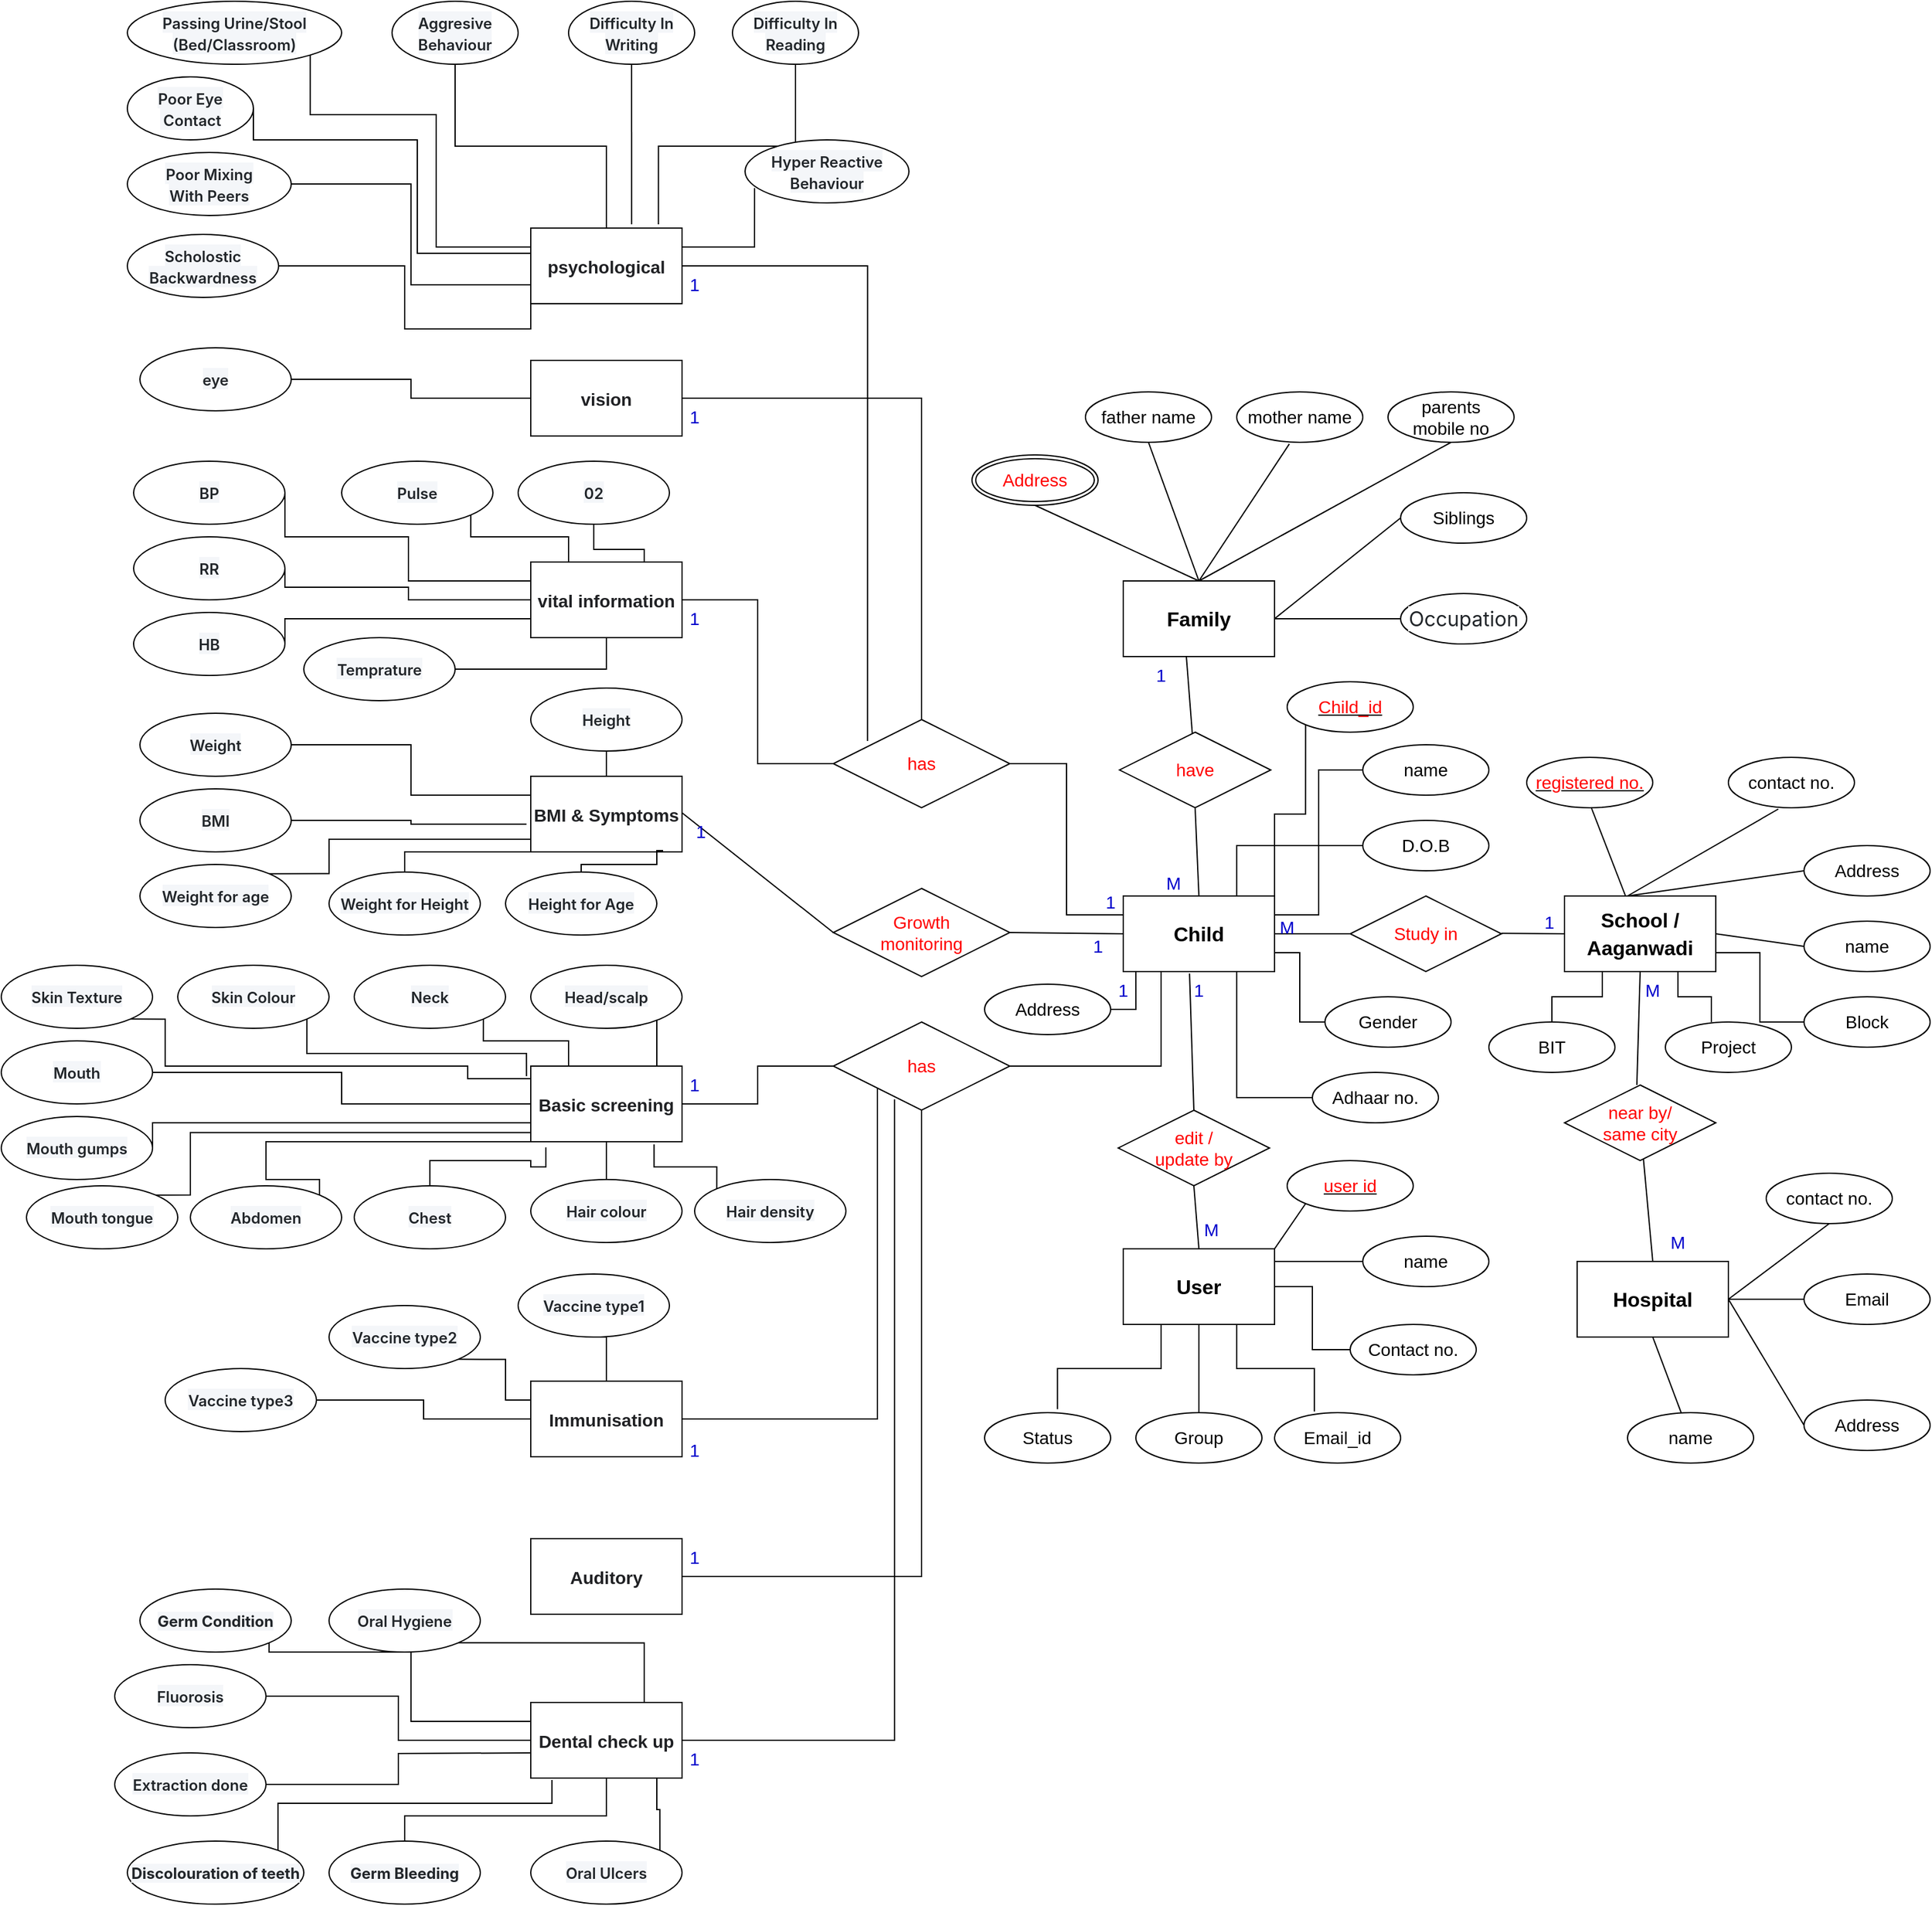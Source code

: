 <mxfile version="20.0.1" type="device"><diagram id="R2lEEEUBdFMjLlhIrx00" name="Page-1"><mxGraphModel dx="3743" dy="2600" grid="1" gridSize="10" guides="1" tooltips="1" connect="1" arrows="1" fold="1" page="1" pageScale="1" pageWidth="850" pageHeight="1100" math="0" shadow="0" extFonts="Permanent Marker^https://fonts.googleapis.com/css?family=Permanent+Marker"><root><mxCell id="0"/><mxCell id="1" parent="0"/><mxCell id="ZKeLKXwMT8e05tJmPeap-98" style="edgeStyle=orthogonalEdgeStyle;rounded=0;orthogonalLoop=1;jettySize=auto;html=1;exitX=1;exitY=0;exitDx=0;exitDy=0;entryX=0;entryY=1;entryDx=0;entryDy=0;fontFamily=Helvetica;fontSize=14;fontColor=#FF0000;endArrow=none;endFill=0;" parent="1" source="ZKeLKXwMT8e05tJmPeap-1" target="ZKeLKXwMT8e05tJmPeap-97" edge="1"><mxGeometry relative="1" as="geometry"/></mxCell><mxCell id="ZKeLKXwMT8e05tJmPeap-101" style="edgeStyle=orthogonalEdgeStyle;rounded=0;orthogonalLoop=1;jettySize=auto;html=1;exitX=1;exitY=0.25;exitDx=0;exitDy=0;entryX=0;entryY=0.5;entryDx=0;entryDy=0;fontFamily=Helvetica;fontSize=14;fontColor=#FF0000;endArrow=none;endFill=0;" parent="1" source="ZKeLKXwMT8e05tJmPeap-1" target="ZKeLKXwMT8e05tJmPeap-99" edge="1"><mxGeometry relative="1" as="geometry"/></mxCell><mxCell id="ZKeLKXwMT8e05tJmPeap-102" style="edgeStyle=orthogonalEdgeStyle;rounded=0;orthogonalLoop=1;jettySize=auto;html=1;exitX=0.75;exitY=0;exitDx=0;exitDy=0;entryX=0;entryY=0.5;entryDx=0;entryDy=0;fontFamily=Helvetica;fontSize=14;fontColor=#FF0000;endArrow=none;endFill=0;" parent="1" source="ZKeLKXwMT8e05tJmPeap-1" target="ZKeLKXwMT8e05tJmPeap-100" edge="1"><mxGeometry relative="1" as="geometry"/></mxCell><mxCell id="ZKeLKXwMT8e05tJmPeap-105" style="edgeStyle=orthogonalEdgeStyle;rounded=0;orthogonalLoop=1;jettySize=auto;html=1;exitX=1;exitY=0.75;exitDx=0;exitDy=0;entryX=0;entryY=0.5;entryDx=0;entryDy=0;fontFamily=Helvetica;fontSize=14;fontColor=#FF0000;endArrow=none;endFill=0;" parent="1" source="ZKeLKXwMT8e05tJmPeap-1" target="ZKeLKXwMT8e05tJmPeap-103" edge="1"><mxGeometry relative="1" as="geometry"/></mxCell><mxCell id="ZKeLKXwMT8e05tJmPeap-106" style="edgeStyle=orthogonalEdgeStyle;rounded=0;orthogonalLoop=1;jettySize=auto;html=1;exitX=0.75;exitY=1;exitDx=0;exitDy=0;entryX=0;entryY=0.5;entryDx=0;entryDy=0;fontFamily=Helvetica;fontSize=14;fontColor=#FF0000;endArrow=none;endFill=0;" parent="1" source="ZKeLKXwMT8e05tJmPeap-1" target="ZKeLKXwMT8e05tJmPeap-104" edge="1"><mxGeometry relative="1" as="geometry"/></mxCell><mxCell id="ZKeLKXwMT8e05tJmPeap-1" value="&lt;h2&gt;&lt;font size=&quot;3&quot;&gt;Child&lt;/font&gt;&lt;/h2&gt;" style="rounded=0;whiteSpace=wrap;html=1;" parent="1" vertex="1"><mxGeometry x="360" y="200" width="120" height="60" as="geometry"/></mxCell><mxCell id="ZKeLKXwMT8e05tJmPeap-83" style="edgeStyle=orthogonalEdgeStyle;rounded=0;orthogonalLoop=1;jettySize=auto;html=1;exitX=1;exitY=0.75;exitDx=0;exitDy=0;entryX=0;entryY=0.5;entryDx=0;entryDy=0;fontFamily=Helvetica;fontSize=14;fontColor=#FF0000;endArrow=none;endFill=0;" parent="1" source="ZKeLKXwMT8e05tJmPeap-2" target="ZKeLKXwMT8e05tJmPeap-80" edge="1"><mxGeometry relative="1" as="geometry"/></mxCell><mxCell id="ZKeLKXwMT8e05tJmPeap-84" style="edgeStyle=orthogonalEdgeStyle;rounded=0;orthogonalLoop=1;jettySize=auto;html=1;exitX=0.75;exitY=1;exitDx=0;exitDy=0;entryX=0.365;entryY=0.002;entryDx=0;entryDy=0;entryPerimeter=0;fontFamily=Helvetica;fontSize=14;fontColor=#FF0000;endArrow=none;endFill=0;" parent="1" source="ZKeLKXwMT8e05tJmPeap-2" target="ZKeLKXwMT8e05tJmPeap-81" edge="1"><mxGeometry relative="1" as="geometry"/></mxCell><mxCell id="ZKeLKXwMT8e05tJmPeap-85" style="edgeStyle=orthogonalEdgeStyle;rounded=0;orthogonalLoop=1;jettySize=auto;html=1;exitX=0.25;exitY=1;exitDx=0;exitDy=0;entryX=0.5;entryY=0;entryDx=0;entryDy=0;fontFamily=Helvetica;fontSize=14;fontColor=#FF0000;endArrow=none;endFill=0;" parent="1" source="ZKeLKXwMT8e05tJmPeap-2" target="ZKeLKXwMT8e05tJmPeap-82" edge="1"><mxGeometry relative="1" as="geometry"/></mxCell><mxCell id="ZKeLKXwMT8e05tJmPeap-2" value="&lt;h2&gt;&lt;font size=&quot;3&quot;&gt;School / Aaganwadi&lt;/font&gt;&lt;/h2&gt;" style="rounded=0;whiteSpace=wrap;html=1;" parent="1" vertex="1"><mxGeometry x="710" y="200" width="120" height="60" as="geometry"/></mxCell><mxCell id="ZKeLKXwMT8e05tJmPeap-3" value="&lt;h2&gt;&lt;font size=&quot;3&quot;&gt;Hospital&lt;/font&gt;&lt;/h2&gt;" style="rounded=0;whiteSpace=wrap;html=1;" parent="1" vertex="1"><mxGeometry x="720" y="490" width="120" height="60" as="geometry"/></mxCell><mxCell id="ZKeLKXwMT8e05tJmPeap-74" value="" style="edgeStyle=orthogonalEdgeStyle;rounded=0;orthogonalLoop=1;jettySize=auto;html=1;fontFamily=Helvetica;fontSize=14;fontColor=#FF0000;endArrow=none;endFill=0;" parent="1" source="ZKeLKXwMT8e05tJmPeap-4" target="ZKeLKXwMT8e05tJmPeap-68" edge="1"><mxGeometry relative="1" as="geometry"/></mxCell><mxCell id="ZKeLKXwMT8e05tJmPeap-77" style="edgeStyle=orthogonalEdgeStyle;rounded=0;orthogonalLoop=1;jettySize=auto;html=1;exitX=0.5;exitY=1;exitDx=0;exitDy=0;entryX=0.5;entryY=0;entryDx=0;entryDy=0;fontFamily=Helvetica;fontSize=14;fontColor=#FF0000;endArrow=none;endFill=0;" parent="1" source="ZKeLKXwMT8e05tJmPeap-4" target="ZKeLKXwMT8e05tJmPeap-71" edge="1"><mxGeometry relative="1" as="geometry"/></mxCell><mxCell id="ZKeLKXwMT8e05tJmPeap-78" style="edgeStyle=orthogonalEdgeStyle;rounded=0;orthogonalLoop=1;jettySize=auto;html=1;exitX=0.75;exitY=1;exitDx=0;exitDy=0;entryX=0.316;entryY=-0.023;entryDx=0;entryDy=0;entryPerimeter=0;fontFamily=Helvetica;fontSize=14;fontColor=#FF0000;endArrow=none;endFill=0;" parent="1" source="ZKeLKXwMT8e05tJmPeap-4" target="ZKeLKXwMT8e05tJmPeap-69" edge="1"><mxGeometry relative="1" as="geometry"/></mxCell><mxCell id="ZKeLKXwMT8e05tJmPeap-79" style="edgeStyle=orthogonalEdgeStyle;rounded=0;orthogonalLoop=1;jettySize=auto;html=1;exitX=0.25;exitY=1;exitDx=0;exitDy=0;entryX=0.578;entryY=-0.07;entryDx=0;entryDy=0;entryPerimeter=0;fontFamily=Helvetica;fontSize=14;fontColor=#FF0000;endArrow=none;endFill=0;" parent="1" source="ZKeLKXwMT8e05tJmPeap-4" target="ZKeLKXwMT8e05tJmPeap-70" edge="1"><mxGeometry relative="1" as="geometry"/></mxCell><mxCell id="ZKeLKXwMT8e05tJmPeap-4" value="&lt;h2&gt;&lt;font size=&quot;3&quot;&gt;User&lt;/font&gt;&lt;/h2&gt;" style="rounded=0;whiteSpace=wrap;html=1;" parent="1" vertex="1"><mxGeometry x="360" y="480" width="120" height="60" as="geometry"/></mxCell><mxCell id="ZKeLKXwMT8e05tJmPeap-5" value="&lt;h2&gt;&lt;span style=&quot;color: rgb(32, 33, 36); text-align: left; background-color: rgb(255, 255, 255);&quot;&gt;&lt;font style=&quot;font-size: 14px;&quot;&gt;BMI &amp;amp; Symptoms&lt;/font&gt;&lt;/span&gt;&lt;br&gt;&lt;/h2&gt;" style="rounded=0;whiteSpace=wrap;html=1;" parent="1" vertex="1"><mxGeometry x="-110" y="105" width="120" height="60" as="geometry"/></mxCell><mxCell id="ZKeLKXwMT8e05tJmPeap-6" value="&lt;h2&gt;&lt;font size=&quot;3&quot;&gt;Family&lt;/font&gt;&lt;/h2&gt;" style="rounded=0;whiteSpace=wrap;html=1;" parent="1" vertex="1"><mxGeometry x="360" y="-50" width="120" height="60" as="geometry"/></mxCell><mxCell id="ZKeLKXwMT8e05tJmPeap-92" style="edgeStyle=orthogonalEdgeStyle;rounded=0;orthogonalLoop=1;jettySize=auto;html=1;exitX=1;exitY=0.5;exitDx=0;exitDy=0;fontFamily=Helvetica;fontSize=14;fontColor=#FF0000;endArrow=none;endFill=0;entryX=0;entryY=0.5;entryDx=0;entryDy=0;" parent="1" source="ZKeLKXwMT8e05tJmPeap-7" target="ZKeLKXwMT8e05tJmPeap-86" edge="1"><mxGeometry relative="1" as="geometry"><mxPoint x="130" y="90" as="targetPoint"/></mxGeometry></mxCell><mxCell id="ZKeLKXwMT8e05tJmPeap-7" value="&lt;h2&gt;&lt;span style=&quot;color: rgb(32, 33, 36); text-align: left; background-color: rgb(255, 255, 255);&quot;&gt;&lt;font style=&quot;font-size: 14px;&quot;&gt;vital information&lt;/font&gt;&lt;/span&gt;&lt;br&gt;&lt;/h2&gt;" style="rounded=0;whiteSpace=wrap;html=1;" parent="1" vertex="1"><mxGeometry x="-110" y="-65" width="120" height="60" as="geometry"/></mxCell><mxCell id="ZKeLKXwMT8e05tJmPeap-93" style="edgeStyle=orthogonalEdgeStyle;rounded=0;orthogonalLoop=1;jettySize=auto;html=1;exitX=1;exitY=0.5;exitDx=0;exitDy=0;entryX=0;entryY=0.5;entryDx=0;entryDy=0;fontFamily=Helvetica;fontSize=14;fontColor=#FF0000;endArrow=none;endFill=0;" parent="1" source="ZKeLKXwMT8e05tJmPeap-8" target="ZKeLKXwMT8e05tJmPeap-87" edge="1"><mxGeometry relative="1" as="geometry"/></mxCell><mxCell id="ZKeLKXwMT8e05tJmPeap-8" value="&lt;h2&gt;&lt;span style=&quot;color: rgb(32, 33, 36); text-align: left; background-color: rgb(255, 255, 255);&quot;&gt;&lt;font style=&quot;font-size: 14px;&quot;&gt;Basic screening&lt;/font&gt;&lt;/span&gt;&lt;br&gt;&lt;/h2&gt;" style="rounded=0;whiteSpace=wrap;html=1;" parent="1" vertex="1"><mxGeometry x="-110" y="335" width="120" height="60" as="geometry"/></mxCell><mxCell id="ZKeLKXwMT8e05tJmPeap-94" style="edgeStyle=orthogonalEdgeStyle;rounded=0;orthogonalLoop=1;jettySize=auto;html=1;exitX=1;exitY=0.5;exitDx=0;exitDy=0;entryX=0;entryY=1;entryDx=0;entryDy=0;fontFamily=Helvetica;fontSize=14;fontColor=#FF0000;endArrow=none;endFill=0;" parent="1" source="ZKeLKXwMT8e05tJmPeap-9" target="ZKeLKXwMT8e05tJmPeap-87" edge="1"><mxGeometry relative="1" as="geometry"/></mxCell><mxCell id="ZKeLKXwMT8e05tJmPeap-9" value="&lt;h2 style=&quot;text-align: left;&quot;&gt;&lt;font color=&quot;#202124&quot;&gt;&lt;span style=&quot;font-size: 14px;&quot;&gt;Immunisation&lt;/span&gt;&lt;/font&gt;&lt;br&gt;&lt;/h2&gt;" style="rounded=0;whiteSpace=wrap;html=1;" parent="1" vertex="1"><mxGeometry x="-110" y="585" width="120" height="60" as="geometry"/></mxCell><mxCell id="ZKeLKXwMT8e05tJmPeap-95" style="edgeStyle=orthogonalEdgeStyle;rounded=0;orthogonalLoop=1;jettySize=auto;html=1;exitX=1;exitY=0.5;exitDx=0;exitDy=0;entryX=0.5;entryY=1;entryDx=0;entryDy=0;fontFamily=Helvetica;fontSize=14;fontColor=#FF0000;endArrow=none;endFill=0;" parent="1" source="ZKeLKXwMT8e05tJmPeap-10" target="ZKeLKXwMT8e05tJmPeap-87" edge="1"><mxGeometry relative="1" as="geometry"/></mxCell><mxCell id="ZKeLKXwMT8e05tJmPeap-10" value="&lt;h2 style=&quot;text-align: left;&quot;&gt;&lt;font color=&quot;#202124&quot;&gt;&lt;span style=&quot;font-size: 14px;&quot;&gt;Auditory&lt;/span&gt;&lt;/font&gt;&lt;br&gt;&lt;/h2&gt;" style="rounded=0;whiteSpace=wrap;html=1;" parent="1" vertex="1"><mxGeometry x="-110" y="710" width="120" height="60" as="geometry"/></mxCell><mxCell id="ZKeLKXwMT8e05tJmPeap-96" style="edgeStyle=orthogonalEdgeStyle;rounded=0;orthogonalLoop=1;jettySize=auto;html=1;exitX=1;exitY=0.5;exitDx=0;exitDy=0;entryX=0.347;entryY=0.876;entryDx=0;entryDy=0;entryPerimeter=0;fontFamily=Helvetica;fontSize=14;fontColor=#FF0000;endArrow=none;endFill=0;" parent="1" source="ZKeLKXwMT8e05tJmPeap-11" target="ZKeLKXwMT8e05tJmPeap-87" edge="1"><mxGeometry relative="1" as="geometry"/></mxCell><mxCell id="ZKeLKXwMT8e05tJmPeap-11" value="&lt;h2 style=&quot;text-align: left;&quot;&gt;&lt;font color=&quot;#202124&quot;&gt;&lt;span style=&quot;font-size: 14px;&quot;&gt;Dental check up&lt;/span&gt;&lt;/font&gt;&lt;br&gt;&lt;/h2&gt;" style="rounded=0;whiteSpace=wrap;html=1;" parent="1" vertex="1"><mxGeometry x="-110" y="840" width="120" height="60" as="geometry"/></mxCell><mxCell id="ZKeLKXwMT8e05tJmPeap-91" style="edgeStyle=orthogonalEdgeStyle;rounded=0;orthogonalLoop=1;jettySize=auto;html=1;exitX=1;exitY=0.5;exitDx=0;exitDy=0;fontFamily=Helvetica;fontSize=14;fontColor=#FF0000;endArrow=none;endFill=0;entryX=0.5;entryY=0;entryDx=0;entryDy=0;" parent="1" source="ZKeLKXwMT8e05tJmPeap-12" target="ZKeLKXwMT8e05tJmPeap-86" edge="1"><mxGeometry relative="1" as="geometry"><mxPoint x="130" y="90" as="targetPoint"/></mxGeometry></mxCell><mxCell id="ZKeLKXwMT8e05tJmPeap-147" style="edgeStyle=orthogonalEdgeStyle;rounded=0;orthogonalLoop=1;jettySize=auto;html=1;exitX=0;exitY=0.5;exitDx=0;exitDy=0;entryX=1;entryY=0.5;entryDx=0;entryDy=0;fontFamily=Helvetica;fontSize=12;fontColor=#0000CC;endArrow=none;endFill=0;" parent="1" source="ZKeLKXwMT8e05tJmPeap-12" target="ZKeLKXwMT8e05tJmPeap-146" edge="1"><mxGeometry relative="1" as="geometry"/></mxCell><mxCell id="ZKeLKXwMT8e05tJmPeap-12" value="&lt;h2&gt;&lt;span style=&quot;color: rgb(32, 33, 36); text-align: left; background-color: rgb(255, 255, 255);&quot;&gt;&lt;font style=&quot;font-size: 14px;&quot;&gt;vision&lt;/font&gt;&lt;/span&gt;&lt;br&gt;&lt;/h2&gt;" style="rounded=0;whiteSpace=wrap;html=1;" parent="1" vertex="1"><mxGeometry x="-110" y="-225" width="120" height="60" as="geometry"/></mxCell><mxCell id="ZKeLKXwMT8e05tJmPeap-90" style="edgeStyle=orthogonalEdgeStyle;rounded=0;orthogonalLoop=1;jettySize=auto;html=1;exitX=1;exitY=0.5;exitDx=0;exitDy=0;entryX=0.194;entryY=0.243;entryDx=0;entryDy=0;fontFamily=Helvetica;fontSize=14;fontColor=#FF0000;endArrow=none;endFill=0;entryPerimeter=0;" parent="1" source="ZKeLKXwMT8e05tJmPeap-13" target="ZKeLKXwMT8e05tJmPeap-86" edge="1"><mxGeometry relative="1" as="geometry"/></mxCell><mxCell id="ZKeLKXwMT8e05tJmPeap-137" style="edgeStyle=orthogonalEdgeStyle;rounded=0;orthogonalLoop=1;jettySize=auto;html=1;exitX=1;exitY=0.25;exitDx=0;exitDy=0;entryX=0.058;entryY=0.765;entryDx=0;entryDy=0;entryPerimeter=0;fontFamily=Helvetica;fontSize=12;fontColor=#0000CC;endArrow=none;endFill=0;" parent="1" source="ZKeLKXwMT8e05tJmPeap-13" target="ZKeLKXwMT8e05tJmPeap-131" edge="1"><mxGeometry relative="1" as="geometry"/></mxCell><mxCell id="ZKeLKXwMT8e05tJmPeap-13" value="&lt;h2 style=&quot;text-align: left;&quot;&gt;&lt;font color=&quot;#202124&quot;&gt;&lt;span style=&quot;font-size: 14px; background-color: rgb(255, 255, 255);&quot;&gt;psychological&lt;/span&gt;&lt;/font&gt;&lt;/h2&gt;" style="rounded=0;whiteSpace=wrap;html=1;" parent="1" vertex="1"><mxGeometry x="-110" y="-330" width="120" height="60" as="geometry"/></mxCell><mxCell id="ZKeLKXwMT8e05tJmPeap-14" value="contact no." style="ellipse;whiteSpace=wrap;html=1;align=center;fontFamily=Helvetica;fontSize=14;fontColor=#000000;" parent="1" vertex="1"><mxGeometry x="840" y="90" width="100" height="40" as="geometry"/></mxCell><mxCell id="ZKeLKXwMT8e05tJmPeap-15" value="&lt;font color=&quot;#ff0000&quot;&gt;registered no.&lt;/font&gt;" style="ellipse;whiteSpace=wrap;html=1;align=center;fontStyle=4;fontFamily=Helvetica;fontSize=14;fontColor=#000000;" parent="1" vertex="1"><mxGeometry x="680" y="90" width="100" height="40" as="geometry"/></mxCell><mxCell id="ZKeLKXwMT8e05tJmPeap-16" value="Address" style="ellipse;whiteSpace=wrap;html=1;align=center;fontFamily=Helvetica;fontSize=14;fontColor=#000000;" parent="1" vertex="1"><mxGeometry x="900" y="160" width="100" height="40" as="geometry"/></mxCell><mxCell id="ZKeLKXwMT8e05tJmPeap-21" value="near by/ &lt;br&gt;same city" style="shape=rhombus;perimeter=rhombusPerimeter;whiteSpace=wrap;html=1;align=center;fontFamily=Helvetica;fontSize=14;fontColor=#FF0000;" parent="1" vertex="1"><mxGeometry x="710" y="350" width="120" height="60" as="geometry"/></mxCell><mxCell id="ZKeLKXwMT8e05tJmPeap-22" value="contact no." style="ellipse;whiteSpace=wrap;html=1;align=center;fontFamily=Helvetica;fontSize=14;fontColor=#000000;" parent="1" vertex="1"><mxGeometry x="870" y="420" width="100" height="40" as="geometry"/></mxCell><mxCell id="ZKeLKXwMT8e05tJmPeap-23" value="Email" style="ellipse;whiteSpace=wrap;html=1;align=center;fontFamily=Helvetica;fontSize=14;fontColor=#000000;" parent="1" vertex="1"><mxGeometry x="900" y="500" width="100" height="40" as="geometry"/></mxCell><mxCell id="ZKeLKXwMT8e05tJmPeap-24" value="Address" style="ellipse;whiteSpace=wrap;html=1;align=center;fontFamily=Helvetica;fontSize=14;fontColor=#000000;" parent="1" vertex="1"><mxGeometry x="900" y="600" width="100" height="40" as="geometry"/></mxCell><mxCell id="ZKeLKXwMT8e05tJmPeap-27" value="" style="endArrow=none;html=1;rounded=0;fontFamily=Helvetica;fontSize=14;fontColor=#FF0000;entryX=0.5;entryY=0;entryDx=0;entryDy=0;" parent="1" source="ZKeLKXwMT8e05tJmPeap-21" target="ZKeLKXwMT8e05tJmPeap-3" edge="1"><mxGeometry relative="1" as="geometry"><mxPoint x="610" y="430" as="sourcePoint"/><mxPoint x="770" y="430" as="targetPoint"/></mxGeometry></mxCell><mxCell id="ZKeLKXwMT8e05tJmPeap-28" value="" style="endArrow=none;html=1;rounded=0;fontFamily=Helvetica;fontSize=14;fontColor=#FF0000;entryX=0.5;entryY=0;entryDx=0;entryDy=0;exitX=0.5;exitY=1;exitDx=0;exitDy=0;" parent="1" source="ZKeLKXwMT8e05tJmPeap-2" edge="1"><mxGeometry relative="1" as="geometry"><mxPoint x="759.999" y="268.696" as="sourcePoint"/><mxPoint x="767.39" y="350" as="targetPoint"/></mxGeometry></mxCell><mxCell id="ZKeLKXwMT8e05tJmPeap-29" value="" style="endArrow=none;html=1;rounded=0;fontFamily=Helvetica;fontSize=14;fontColor=#FF0000;entryX=1;entryY=0.5;entryDx=0;entryDy=0;exitX=0.5;exitY=1;exitDx=0;exitDy=0;" parent="1" source="ZKeLKXwMT8e05tJmPeap-22" target="ZKeLKXwMT8e05tJmPeap-3" edge="1"><mxGeometry relative="1" as="geometry"><mxPoint x="780" y="270" as="sourcePoint"/><mxPoint x="777.39" y="360" as="targetPoint"/></mxGeometry></mxCell><mxCell id="ZKeLKXwMT8e05tJmPeap-30" value="" style="endArrow=none;html=1;rounded=0;fontFamily=Helvetica;fontSize=14;fontColor=#FF0000;entryX=1;entryY=0.5;entryDx=0;entryDy=0;exitX=0;exitY=0.5;exitDx=0;exitDy=0;" parent="1" source="ZKeLKXwMT8e05tJmPeap-23" target="ZKeLKXwMT8e05tJmPeap-3" edge="1"><mxGeometry relative="1" as="geometry"><mxPoint x="930" y="470" as="sourcePoint"/><mxPoint x="850" y="530" as="targetPoint"/></mxGeometry></mxCell><mxCell id="ZKeLKXwMT8e05tJmPeap-31" value="" style="endArrow=none;html=1;rounded=0;fontFamily=Helvetica;fontSize=14;fontColor=#FF0000;entryX=1;entryY=0.5;entryDx=0;entryDy=0;exitX=0;exitY=0.5;exitDx=0;exitDy=0;" parent="1" source="ZKeLKXwMT8e05tJmPeap-24" target="ZKeLKXwMT8e05tJmPeap-3" edge="1"><mxGeometry relative="1" as="geometry"><mxPoint x="930" y="470" as="sourcePoint"/><mxPoint x="850" y="530" as="targetPoint"/></mxGeometry></mxCell><mxCell id="ZKeLKXwMT8e05tJmPeap-33" value="" style="endArrow=none;html=1;rounded=0;fontFamily=Helvetica;fontSize=14;fontColor=#FF0000;exitX=0.5;exitY=1;exitDx=0;exitDy=0;" parent="1" target="ZKeLKXwMT8e05tJmPeap-2" edge="1"><mxGeometry relative="1" as="geometry"><mxPoint x="731.3" y="130" as="sourcePoint"/><mxPoint x="728.69" y="220" as="targetPoint"/></mxGeometry></mxCell><mxCell id="ZKeLKXwMT8e05tJmPeap-34" value="" style="endArrow=none;html=1;rounded=0;fontFamily=Helvetica;fontSize=14;fontColor=#FF0000;exitX=0;exitY=0.5;exitDx=0;exitDy=0;" parent="1" source="ZKeLKXwMT8e05tJmPeap-16" edge="1"><mxGeometry relative="1" as="geometry"><mxPoint x="741.3" y="140.0" as="sourcePoint"/><mxPoint x="760" y="200" as="targetPoint"/></mxGeometry></mxCell><mxCell id="ZKeLKXwMT8e05tJmPeap-35" value="" style="endArrow=none;html=1;rounded=0;fontFamily=Helvetica;fontSize=14;fontColor=#FF0000;exitX=0.396;exitY=1.025;exitDx=0;exitDy=0;exitPerimeter=0;" parent="1" source="ZKeLKXwMT8e05tJmPeap-14" edge="1"><mxGeometry relative="1" as="geometry"><mxPoint x="741.3" y="140.0" as="sourcePoint"/><mxPoint x="760" y="200" as="targetPoint"/></mxGeometry></mxCell><mxCell id="ZKeLKXwMT8e05tJmPeap-36" value="Study in" style="shape=rhombus;perimeter=rhombusPerimeter;whiteSpace=wrap;html=1;align=center;fontFamily=Helvetica;fontSize=14;fontColor=#FF0000;" parent="1" vertex="1"><mxGeometry x="540" y="200" width="120" height="60" as="geometry"/></mxCell><mxCell id="ZKeLKXwMT8e05tJmPeap-37" value="" style="endArrow=none;html=1;rounded=0;fontFamily=Helvetica;fontSize=14;fontColor=#FF0000;exitX=0.396;exitY=1.025;exitDx=0;exitDy=0;exitPerimeter=0;" parent="1" target="ZKeLKXwMT8e05tJmPeap-1" edge="1"><mxGeometry relative="1" as="geometry"><mxPoint x="540.0" y="230" as="sourcePoint"/><mxPoint x="420.4" y="299" as="targetPoint"/></mxGeometry></mxCell><mxCell id="ZKeLKXwMT8e05tJmPeap-38" value="" style="endArrow=none;html=1;rounded=0;fontFamily=Helvetica;fontSize=14;fontColor=#FF0000;" parent="1" edge="1"><mxGeometry relative="1" as="geometry"><mxPoint x="710" y="230" as="sourcePoint"/><mxPoint x="660" y="229.6" as="targetPoint"/></mxGeometry></mxCell><mxCell id="ZKeLKXwMT8e05tJmPeap-39" value="have" style="shape=rhombus;perimeter=rhombusPerimeter;whiteSpace=wrap;html=1;align=center;fontFamily=Helvetica;fontSize=14;fontColor=#FF0000;" parent="1" vertex="1"><mxGeometry x="357" y="70" width="120" height="60" as="geometry"/></mxCell><mxCell id="ZKeLKXwMT8e05tJmPeap-40" value="" style="endArrow=none;html=1;rounded=0;fontFamily=Helvetica;fontSize=14;fontColor=#FF0000;exitX=0.5;exitY=1;exitDx=0;exitDy=0;entryX=0.5;entryY=0;entryDx=0;entryDy=0;" parent="1" source="ZKeLKXwMT8e05tJmPeap-39" target="ZKeLKXwMT8e05tJmPeap-1" edge="1"><mxGeometry relative="1" as="geometry"><mxPoint x="550" y="240" as="sourcePoint"/><mxPoint x="490" y="240" as="targetPoint"/></mxGeometry></mxCell><mxCell id="ZKeLKXwMT8e05tJmPeap-41" value="" style="endArrow=none;html=1;rounded=0;fontFamily=Helvetica;fontSize=14;fontColor=#FF0000;exitX=0.417;exitY=1;exitDx=0;exitDy=0;exitPerimeter=0;" parent="1" source="ZKeLKXwMT8e05tJmPeap-6" target="ZKeLKXwMT8e05tJmPeap-39" edge="1"><mxGeometry relative="1" as="geometry"><mxPoint x="420" y="140" as="sourcePoint"/><mxPoint x="430" y="210" as="targetPoint"/></mxGeometry></mxCell><mxCell id="ZKeLKXwMT8e05tJmPeap-42" value="father name" style="ellipse;whiteSpace=wrap;html=1;align=center;fontFamily=Helvetica;fontSize=14;fontColor=#000000;" parent="1" vertex="1"><mxGeometry x="330" y="-200" width="100" height="40" as="geometry"/></mxCell><mxCell id="ZKeLKXwMT8e05tJmPeap-43" value="mother name" style="ellipse;whiteSpace=wrap;html=1;align=center;fontFamily=Helvetica;fontSize=14;fontColor=#000000;" parent="1" vertex="1"><mxGeometry x="450" y="-200" width="100" height="40" as="geometry"/></mxCell><mxCell id="ZKeLKXwMT8e05tJmPeap-44" value="parents &lt;br&gt;mobile no" style="ellipse;whiteSpace=wrap;html=1;align=center;fontFamily=Helvetica;fontSize=14;fontColor=#000000;" parent="1" vertex="1"><mxGeometry x="570" y="-200" width="100" height="40" as="geometry"/></mxCell><mxCell id="ZKeLKXwMT8e05tJmPeap-45" value="Siblings" style="ellipse;whiteSpace=wrap;html=1;align=center;fontFamily=Helvetica;fontSize=14;fontColor=#000000;" parent="1" vertex="1"><mxGeometry x="580" y="-120" width="100" height="40" as="geometry"/></mxCell><mxCell id="ZKeLKXwMT8e05tJmPeap-46" value="&lt;span style=&quot;color: rgb(33, 37, 41); font-family: &amp;quot;Source Sans Pro&amp;quot;, -apple-system, BlinkMacSystemFont, &amp;quot;Segoe UI&amp;quot;, Roboto, &amp;quot;Helvetica Neue&amp;quot;, Arial, sans-serif, &amp;quot;Apple Color Emoji&amp;quot;, &amp;quot;Segoe UI Emoji&amp;quot;, &amp;quot;Segoe UI Symbol&amp;quot;; font-size: 16px; text-align: left; background-color: rgb(255, 255, 255);&quot;&gt;Occupation&lt;/span&gt;" style="ellipse;whiteSpace=wrap;html=1;align=center;fontFamily=Helvetica;fontSize=14;fontColor=#000000;" parent="1" vertex="1"><mxGeometry x="580" y="-40" width="100" height="40" as="geometry"/></mxCell><mxCell id="ZKeLKXwMT8e05tJmPeap-48" value="Address" style="ellipse;shape=doubleEllipse;margin=3;whiteSpace=wrap;html=1;align=center;fontFamily=Helvetica;fontSize=14;fontColor=#FF0000;" parent="1" vertex="1"><mxGeometry x="240" y="-150" width="100" height="40" as="geometry"/></mxCell><mxCell id="ZKeLKXwMT8e05tJmPeap-49" value="" style="endArrow=none;html=1;rounded=0;fontFamily=Helvetica;fontSize=14;fontColor=#FF0000;exitX=0.5;exitY=1;exitDx=0;exitDy=0;entryX=0.5;entryY=0;entryDx=0;entryDy=0;" parent="1" source="ZKeLKXwMT8e05tJmPeap-48" target="ZKeLKXwMT8e05tJmPeap-6" edge="1"><mxGeometry relative="1" as="geometry"><mxPoint x="420.04" y="20" as="sourcePoint"/><mxPoint x="420.013" y="80.007" as="targetPoint"/></mxGeometry></mxCell><mxCell id="ZKeLKXwMT8e05tJmPeap-50" value="" style="endArrow=none;html=1;rounded=0;fontFamily=Helvetica;fontSize=14;fontColor=#FF0000;exitX=0.5;exitY=1;exitDx=0;exitDy=0;" parent="1" source="ZKeLKXwMT8e05tJmPeap-42" edge="1"><mxGeometry relative="1" as="geometry"><mxPoint x="300" y="-100" as="sourcePoint"/><mxPoint x="420" y="-50" as="targetPoint"/></mxGeometry></mxCell><mxCell id="ZKeLKXwMT8e05tJmPeap-51" value="" style="endArrow=none;html=1;rounded=0;fontFamily=Helvetica;fontSize=14;fontColor=#FF0000;exitX=0.417;exitY=1.033;exitDx=0;exitDy=0;exitPerimeter=0;" parent="1" source="ZKeLKXwMT8e05tJmPeap-43" edge="1"><mxGeometry relative="1" as="geometry"><mxPoint x="390" y="-150" as="sourcePoint"/><mxPoint x="420" y="-50" as="targetPoint"/></mxGeometry></mxCell><mxCell id="ZKeLKXwMT8e05tJmPeap-52" value="" style="endArrow=none;html=1;rounded=0;fontFamily=Helvetica;fontSize=14;fontColor=#FF0000;exitX=0.5;exitY=1;exitDx=0;exitDy=0;" parent="1" source="ZKeLKXwMT8e05tJmPeap-44" edge="1"><mxGeometry relative="1" as="geometry"><mxPoint x="501.7" y="-148.68" as="sourcePoint"/><mxPoint x="420" y="-50" as="targetPoint"/></mxGeometry></mxCell><mxCell id="ZKeLKXwMT8e05tJmPeap-53" value="" style="endArrow=none;html=1;rounded=0;fontFamily=Helvetica;fontSize=14;fontColor=#FF0000;exitX=0;exitY=0.5;exitDx=0;exitDy=0;entryX=1;entryY=0.5;entryDx=0;entryDy=0;" parent="1" source="ZKeLKXwMT8e05tJmPeap-45" target="ZKeLKXwMT8e05tJmPeap-6" edge="1"><mxGeometry relative="1" as="geometry"><mxPoint x="630" y="-150" as="sourcePoint"/><mxPoint x="430" y="-40" as="targetPoint"/></mxGeometry></mxCell><mxCell id="ZKeLKXwMT8e05tJmPeap-54" value="" style="endArrow=none;html=1;rounded=0;fontFamily=Helvetica;fontSize=14;fontColor=#FF0000;exitX=0;exitY=0.5;exitDx=0;exitDy=0;" parent="1" source="ZKeLKXwMT8e05tJmPeap-46" edge="1"><mxGeometry relative="1" as="geometry"><mxPoint x="590" y="-90" as="sourcePoint"/><mxPoint x="480" y="-20" as="targetPoint"/></mxGeometry></mxCell><mxCell id="ZKeLKXwMT8e05tJmPeap-55" value="Growth &lt;br&gt;monitoring" style="shape=rhombus;perimeter=rhombusPerimeter;whiteSpace=wrap;html=1;align=center;fontFamily=Helvetica;fontSize=14;fontColor=#FF0000;" parent="1" vertex="1"><mxGeometry x="130" y="194" width="140" height="70" as="geometry"/></mxCell><mxCell id="ZKeLKXwMT8e05tJmPeap-56" value="" style="endArrow=none;html=1;rounded=0;fontFamily=Helvetica;fontSize=14;fontColor=#FF0000;exitX=1;exitY=0.5;exitDx=0;exitDy=0;entryX=0;entryY=0.5;entryDx=0;entryDy=0;" parent="1" source="ZKeLKXwMT8e05tJmPeap-55" target="ZKeLKXwMT8e05tJmPeap-1" edge="1"><mxGeometry relative="1" as="geometry"><mxPoint x="420" y="140" as="sourcePoint"/><mxPoint x="430" y="210" as="targetPoint"/></mxGeometry></mxCell><mxCell id="ZKeLKXwMT8e05tJmPeap-57" value="" style="endArrow=none;html=1;rounded=0;fontFamily=Helvetica;fontSize=14;fontColor=#FF0000;exitX=0.25;exitY=0;exitDx=0;exitDy=0;entryX=0;entryY=0.5;entryDx=0;entryDy=0;" parent="1" target="ZKeLKXwMT8e05tJmPeap-55" edge="1" source="ZKeLKXwMT8e05tJmPeap-117"><mxGeometry relative="1" as="geometry"><mxPoint x="10" y="185" as="sourcePoint"/><mxPoint x="100" y="200" as="targetPoint"/></mxGeometry></mxCell><mxCell id="ZKeLKXwMT8e05tJmPeap-58" value="edit /&lt;br&gt;update by" style="shape=rhombus;perimeter=rhombusPerimeter;whiteSpace=wrap;html=1;align=center;fontFamily=Helvetica;fontSize=14;fontColor=#FF0000;" parent="1" vertex="1"><mxGeometry x="356" y="370" width="120" height="60" as="geometry"/></mxCell><mxCell id="ZKeLKXwMT8e05tJmPeap-59" value="" style="endArrow=none;html=1;rounded=0;fontFamily=Helvetica;fontSize=14;fontColor=#FF0000;exitX=0.5;exitY=0;exitDx=0;exitDy=0;entryX=0.438;entryY=1.026;entryDx=0;entryDy=0;entryPerimeter=0;" parent="1" source="ZKeLKXwMT8e05tJmPeap-58" target="ZKeLKXwMT8e05tJmPeap-1" edge="1"><mxGeometry relative="1" as="geometry"><mxPoint x="550" y="240" as="sourcePoint"/><mxPoint x="490" y="240" as="targetPoint"/></mxGeometry></mxCell><mxCell id="ZKeLKXwMT8e05tJmPeap-60" value="" style="endArrow=none;html=1;rounded=0;fontFamily=Helvetica;fontSize=14;fontColor=#FF0000;exitX=0.5;exitY=0;exitDx=0;exitDy=0;entryX=0.5;entryY=1;entryDx=0;entryDy=0;" parent="1" source="ZKeLKXwMT8e05tJmPeap-4" target="ZKeLKXwMT8e05tJmPeap-58" edge="1"><mxGeometry relative="1" as="geometry"><mxPoint x="428.44" y="478.44" as="sourcePoint"/><mxPoint x="421.0" y="400.0" as="targetPoint"/></mxGeometry></mxCell><mxCell id="ZKeLKXwMT8e05tJmPeap-62" value="&lt;font color=&quot;#ff0000&quot;&gt;user id&lt;/font&gt;" style="ellipse;whiteSpace=wrap;html=1;align=center;fontStyle=4;fontFamily=Helvetica;fontSize=14;fontColor=#000000;" parent="1" vertex="1"><mxGeometry x="490" y="410" width="100" height="40" as="geometry"/></mxCell><mxCell id="ZKeLKXwMT8e05tJmPeap-63" value="name" style="ellipse;whiteSpace=wrap;html=1;align=center;fontFamily=Helvetica;fontSize=14;fontColor=#000000;" parent="1" vertex="1"><mxGeometry x="550" y="470" width="100" height="40" as="geometry"/></mxCell><mxCell id="ZKeLKXwMT8e05tJmPeap-64" value="name" style="ellipse;whiteSpace=wrap;html=1;align=center;fontFamily=Helvetica;fontSize=14;fontColor=#000000;" parent="1" vertex="1"><mxGeometry x="760" y="610" width="100" height="40" as="geometry"/></mxCell><mxCell id="ZKeLKXwMT8e05tJmPeap-65" value="" style="endArrow=none;html=1;rounded=0;fontFamily=Helvetica;fontSize=14;fontColor=#FF0000;entryX=0.5;entryY=1;entryDx=0;entryDy=0;" parent="1" source="ZKeLKXwMT8e05tJmPeap-64" target="ZKeLKXwMT8e05tJmPeap-3" edge="1"><mxGeometry relative="1" as="geometry"><mxPoint x="910.0" y="630" as="sourcePoint"/><mxPoint x="850" y="530" as="targetPoint"/></mxGeometry></mxCell><mxCell id="ZKeLKXwMT8e05tJmPeap-66" value="name" style="ellipse;whiteSpace=wrap;html=1;align=center;fontFamily=Helvetica;fontSize=14;fontColor=#000000;" parent="1" vertex="1"><mxGeometry x="900" y="220" width="100" height="40" as="geometry"/></mxCell><mxCell id="ZKeLKXwMT8e05tJmPeap-67" value="" style="endArrow=none;html=1;rounded=0;fontFamily=Helvetica;fontSize=14;fontColor=#FF0000;exitX=0;exitY=0.5;exitDx=0;exitDy=0;entryX=1;entryY=0.5;entryDx=0;entryDy=0;" parent="1" source="ZKeLKXwMT8e05tJmPeap-66" target="ZKeLKXwMT8e05tJmPeap-2" edge="1"><mxGeometry relative="1" as="geometry"><mxPoint x="910.0" y="190" as="sourcePoint"/><mxPoint x="770" y="210" as="targetPoint"/></mxGeometry></mxCell><mxCell id="ZKeLKXwMT8e05tJmPeap-68" value="Contact no." style="ellipse;whiteSpace=wrap;html=1;align=center;fontFamily=Helvetica;fontSize=14;fontColor=#000000;" parent="1" vertex="1"><mxGeometry x="540" y="540" width="100" height="40" as="geometry"/></mxCell><mxCell id="ZKeLKXwMT8e05tJmPeap-69" value="Email_id" style="ellipse;whiteSpace=wrap;html=1;align=center;fontFamily=Helvetica;fontSize=14;fontColor=#000000;" parent="1" vertex="1"><mxGeometry x="480" y="610" width="100" height="40" as="geometry"/></mxCell><mxCell id="ZKeLKXwMT8e05tJmPeap-70" value="Status" style="ellipse;whiteSpace=wrap;html=1;align=center;fontFamily=Helvetica;fontSize=14;fontColor=#000000;" parent="1" vertex="1"><mxGeometry x="250" y="610" width="100" height="40" as="geometry"/></mxCell><mxCell id="ZKeLKXwMT8e05tJmPeap-71" value="Group" style="ellipse;whiteSpace=wrap;html=1;align=center;fontFamily=Helvetica;fontSize=14;fontColor=#000000;" parent="1" vertex="1"><mxGeometry x="370" y="610" width="100" height="40" as="geometry"/></mxCell><mxCell id="ZKeLKXwMT8e05tJmPeap-72" value="" style="endArrow=none;html=1;rounded=0;fontFamily=Helvetica;fontSize=14;fontColor=#FF0000;exitX=1;exitY=0;exitDx=0;exitDy=0;entryX=0;entryY=1;entryDx=0;entryDy=0;" parent="1" source="ZKeLKXwMT8e05tJmPeap-4" target="ZKeLKXwMT8e05tJmPeap-62" edge="1"><mxGeometry relative="1" as="geometry"><mxPoint x="430" y="490.0" as="sourcePoint"/><mxPoint x="431" y="410" as="targetPoint"/></mxGeometry></mxCell><mxCell id="ZKeLKXwMT8e05tJmPeap-73" value="" style="endArrow=none;html=1;rounded=0;fontFamily=Helvetica;fontSize=14;fontColor=#FF0000;entryX=0;entryY=0.5;entryDx=0;entryDy=0;" parent="1" target="ZKeLKXwMT8e05tJmPeap-63" edge="1"><mxGeometry relative="1" as="geometry"><mxPoint x="480" y="490" as="sourcePoint"/><mxPoint x="431" y="410" as="targetPoint"/></mxGeometry></mxCell><mxCell id="ZKeLKXwMT8e05tJmPeap-80" value="Block" style="ellipse;whiteSpace=wrap;html=1;align=center;fontFamily=Helvetica;fontSize=14;fontColor=#000000;" parent="1" vertex="1"><mxGeometry x="900" y="280" width="100" height="40" as="geometry"/></mxCell><mxCell id="ZKeLKXwMT8e05tJmPeap-81" value="Project" style="ellipse;whiteSpace=wrap;html=1;align=center;fontFamily=Helvetica;fontSize=14;fontColor=#000000;" parent="1" vertex="1"><mxGeometry x="790" y="300" width="100" height="40" as="geometry"/></mxCell><mxCell id="ZKeLKXwMT8e05tJmPeap-82" value="BIT" style="ellipse;whiteSpace=wrap;html=1;align=center;fontFamily=Helvetica;fontSize=14;fontColor=#000000;" parent="1" vertex="1"><mxGeometry x="650" y="300" width="100" height="40" as="geometry"/></mxCell><mxCell id="ZKeLKXwMT8e05tJmPeap-89" style="edgeStyle=orthogonalEdgeStyle;rounded=0;orthogonalLoop=1;jettySize=auto;html=1;exitX=1;exitY=0.5;exitDx=0;exitDy=0;entryX=0;entryY=0.25;entryDx=0;entryDy=0;fontFamily=Helvetica;fontSize=14;fontColor=#FF0000;endArrow=none;endFill=0;" parent="1" source="ZKeLKXwMT8e05tJmPeap-86" target="ZKeLKXwMT8e05tJmPeap-1" edge="1"><mxGeometry relative="1" as="geometry"/></mxCell><mxCell id="ZKeLKXwMT8e05tJmPeap-86" value="has" style="shape=rhombus;perimeter=rhombusPerimeter;whiteSpace=wrap;html=1;align=center;fontFamily=Helvetica;fontSize=14;fontColor=#FF0000;" parent="1" vertex="1"><mxGeometry x="130" y="60" width="140" height="70" as="geometry"/></mxCell><mxCell id="ZKeLKXwMT8e05tJmPeap-88" style="edgeStyle=orthogonalEdgeStyle;rounded=0;orthogonalLoop=1;jettySize=auto;html=1;exitX=1;exitY=0.5;exitDx=0;exitDy=0;entryX=0.25;entryY=1;entryDx=0;entryDy=0;fontFamily=Helvetica;fontSize=14;fontColor=#FF0000;endArrow=none;endFill=0;" parent="1" source="ZKeLKXwMT8e05tJmPeap-87" target="ZKeLKXwMT8e05tJmPeap-1" edge="1"><mxGeometry relative="1" as="geometry"/></mxCell><mxCell id="ZKeLKXwMT8e05tJmPeap-87" value="has" style="shape=rhombus;perimeter=rhombusPerimeter;whiteSpace=wrap;html=1;align=center;fontFamily=Helvetica;fontSize=14;fontColor=#FF0000;" parent="1" vertex="1"><mxGeometry x="130" y="300" width="140" height="70" as="geometry"/></mxCell><mxCell id="ZKeLKXwMT8e05tJmPeap-97" value="&lt;font color=&quot;#ff0000&quot;&gt;Child_id&lt;/font&gt;" style="ellipse;whiteSpace=wrap;html=1;align=center;fontStyle=4;fontFamily=Helvetica;fontSize=14;fontColor=#000000;" parent="1" vertex="1"><mxGeometry x="490" y="30" width="100" height="40" as="geometry"/></mxCell><mxCell id="ZKeLKXwMT8e05tJmPeap-99" value="name" style="ellipse;whiteSpace=wrap;html=1;align=center;fontFamily=Helvetica;fontSize=14;fontColor=#000000;" parent="1" vertex="1"><mxGeometry x="550" y="80" width="100" height="40" as="geometry"/></mxCell><mxCell id="ZKeLKXwMT8e05tJmPeap-100" value="D.O.B" style="ellipse;whiteSpace=wrap;html=1;align=center;fontFamily=Helvetica;fontSize=14;fontColor=#000000;" parent="1" vertex="1"><mxGeometry x="550" y="140" width="100" height="40" as="geometry"/></mxCell><mxCell id="ZKeLKXwMT8e05tJmPeap-103" value="Gender" style="ellipse;whiteSpace=wrap;html=1;align=center;fontFamily=Helvetica;fontSize=14;fontColor=#000000;" parent="1" vertex="1"><mxGeometry x="520" y="280" width="100" height="40" as="geometry"/></mxCell><mxCell id="ZKeLKXwMT8e05tJmPeap-104" value="Adhaar no." style="ellipse;whiteSpace=wrap;html=1;align=center;fontFamily=Helvetica;fontSize=14;fontColor=#000000;" parent="1" vertex="1"><mxGeometry x="510" y="340" width="100" height="40" as="geometry"/></mxCell><mxCell id="ZKeLKXwMT8e05tJmPeap-109" style="edgeStyle=orthogonalEdgeStyle;rounded=0;orthogonalLoop=1;jettySize=auto;html=1;exitX=1;exitY=0.5;exitDx=0;exitDy=0;entryX=0.083;entryY=1;entryDx=0;entryDy=0;entryPerimeter=0;fontFamily=Helvetica;fontSize=14;fontColor=#FF0000;endArrow=none;endFill=0;" parent="1" source="ZKeLKXwMT8e05tJmPeap-108" target="ZKeLKXwMT8e05tJmPeap-1" edge="1"><mxGeometry relative="1" as="geometry"/></mxCell><mxCell id="ZKeLKXwMT8e05tJmPeap-108" value="Address" style="ellipse;whiteSpace=wrap;html=1;align=center;fontFamily=Helvetica;fontSize=14;fontColor=#000000;" parent="1" vertex="1"><mxGeometry x="250" y="270" width="100" height="40" as="geometry"/></mxCell><mxCell id="ZKeLKXwMT8e05tJmPeap-110" value="&lt;font color=&quot;#0000cc&quot;&gt;M&lt;/font&gt;" style="text;html=1;strokeColor=none;fillColor=none;align=center;verticalAlign=middle;whiteSpace=wrap;rounded=0;fontFamily=Helvetica;fontSize=14;fontColor=#FF0000;" parent="1" vertex="1"><mxGeometry x="770" y="460" width="60" height="30" as="geometry"/></mxCell><mxCell id="ZKeLKXwMT8e05tJmPeap-111" value="&lt;font color=&quot;#0000cc&quot;&gt;M&lt;/font&gt;" style="text;html=1;strokeColor=none;fillColor=none;align=center;verticalAlign=middle;whiteSpace=wrap;rounded=0;fontFamily=Helvetica;fontSize=14;fontColor=#FF0000;" parent="1" vertex="1"><mxGeometry x="750" y="260" width="60" height="30" as="geometry"/></mxCell><mxCell id="ZKeLKXwMT8e05tJmPeap-112" value="&lt;font color=&quot;#0000cc&quot;&gt;M&lt;/font&gt;" style="text;html=1;strokeColor=none;fillColor=none;align=center;verticalAlign=middle;whiteSpace=wrap;rounded=0;fontFamily=Helvetica;fontSize=14;fontColor=#FF0000;" parent="1" vertex="1"><mxGeometry x="460" y="210" width="60" height="30" as="geometry"/></mxCell><mxCell id="ZKeLKXwMT8e05tJmPeap-113" value="&lt;font color=&quot;#0000cc&quot;&gt;1&lt;/font&gt;" style="text;html=1;strokeColor=none;fillColor=none;align=center;verticalAlign=middle;whiteSpace=wrap;rounded=0;fontFamily=Helvetica;fontSize=14;fontColor=#FF0000;" parent="1" vertex="1"><mxGeometry x="668" y="206" width="60" height="30" as="geometry"/></mxCell><mxCell id="ZKeLKXwMT8e05tJmPeap-114" value="&lt;font color=&quot;#0000cc&quot;&gt;M&lt;/font&gt;" style="text;html=1;strokeColor=none;fillColor=none;align=center;verticalAlign=middle;whiteSpace=wrap;rounded=0;fontFamily=Helvetica;fontSize=14;fontColor=#FF0000;" parent="1" vertex="1"><mxGeometry x="370" y="175" width="60" height="30" as="geometry"/></mxCell><mxCell id="ZKeLKXwMT8e05tJmPeap-115" value="&lt;font color=&quot;#0000cc&quot;&gt;1&lt;/font&gt;" style="text;html=1;strokeColor=none;fillColor=none;align=center;verticalAlign=middle;whiteSpace=wrap;rounded=0;fontFamily=Helvetica;fontSize=14;fontColor=#FF0000;" parent="1" vertex="1"><mxGeometry x="360" y="10" width="60" height="30" as="geometry"/></mxCell><mxCell id="ZKeLKXwMT8e05tJmPeap-116" value="&lt;font color=&quot;#0000cc&quot;&gt;1&lt;/font&gt;" style="text;html=1;strokeColor=none;fillColor=none;align=center;verticalAlign=middle;whiteSpace=wrap;rounded=0;fontFamily=Helvetica;fontSize=14;fontColor=#FF0000;" parent="1" vertex="1"><mxGeometry x="310" y="225" width="60" height="30" as="geometry"/></mxCell><mxCell id="ZKeLKXwMT8e05tJmPeap-117" value="&lt;font color=&quot;#0000cc&quot;&gt;1&lt;/font&gt;" style="text;html=1;strokeColor=none;fillColor=none;align=center;verticalAlign=middle;whiteSpace=wrap;rounded=0;fontFamily=Helvetica;fontSize=14;fontColor=#FF0000;" parent="1" vertex="1"><mxGeometry x="-5" y="134" width="60" height="30" as="geometry"/></mxCell><mxCell id="ZKeLKXwMT8e05tJmPeap-118" value="&lt;font color=&quot;#0000cc&quot;&gt;1&lt;/font&gt;" style="text;html=1;strokeColor=none;fillColor=none;align=center;verticalAlign=middle;whiteSpace=wrap;rounded=0;fontFamily=Helvetica;fontSize=14;fontColor=#FF0000;" parent="1" vertex="1"><mxGeometry x="320" y="190" width="60" height="30" as="geometry"/></mxCell><mxCell id="ZKeLKXwMT8e05tJmPeap-119" value="&lt;font color=&quot;#0000cc&quot;&gt;1&lt;/font&gt;" style="text;html=1;strokeColor=none;fillColor=none;align=center;verticalAlign=middle;whiteSpace=wrap;rounded=0;fontFamily=Helvetica;fontSize=14;fontColor=#FF0000;" parent="1" vertex="1"><mxGeometry x="330" y="260" width="60" height="30" as="geometry"/></mxCell><mxCell id="ZKeLKXwMT8e05tJmPeap-120" value="&lt;font color=&quot;#0000cc&quot;&gt;1&lt;/font&gt;" style="text;html=1;strokeColor=none;fillColor=none;align=center;verticalAlign=middle;whiteSpace=wrap;rounded=0;fontFamily=Helvetica;fontSize=14;fontColor=#FF0000;" parent="1" vertex="1"><mxGeometry x="-10" y="-35" width="60" height="30" as="geometry"/></mxCell><mxCell id="ZKeLKXwMT8e05tJmPeap-121" value="&lt;font color=&quot;#0000cc&quot;&gt;1&lt;/font&gt;" style="text;html=1;strokeColor=none;fillColor=none;align=center;verticalAlign=middle;whiteSpace=wrap;rounded=0;fontFamily=Helvetica;fontSize=14;fontColor=#FF0000;" parent="1" vertex="1"><mxGeometry x="-10" y="-195" width="60" height="30" as="geometry"/></mxCell><mxCell id="ZKeLKXwMT8e05tJmPeap-122" value="&lt;font color=&quot;#0000cc&quot;&gt;1&lt;/font&gt;" style="text;html=1;strokeColor=none;fillColor=none;align=center;verticalAlign=middle;whiteSpace=wrap;rounded=0;fontFamily=Helvetica;fontSize=14;fontColor=#FF0000;" parent="1" vertex="1"><mxGeometry x="-10" y="-300" width="60" height="30" as="geometry"/></mxCell><mxCell id="ZKeLKXwMT8e05tJmPeap-123" value="&lt;font color=&quot;#0000cc&quot;&gt;1&lt;/font&gt;" style="text;html=1;strokeColor=none;fillColor=none;align=center;verticalAlign=middle;whiteSpace=wrap;rounded=0;fontFamily=Helvetica;fontSize=14;fontColor=#FF0000;" parent="1" vertex="1"><mxGeometry x="-10" y="335" width="60" height="30" as="geometry"/></mxCell><mxCell id="ZKeLKXwMT8e05tJmPeap-124" value="&lt;font color=&quot;#0000cc&quot;&gt;1&lt;/font&gt;" style="text;html=1;strokeColor=none;fillColor=none;align=center;verticalAlign=middle;whiteSpace=wrap;rounded=0;fontFamily=Helvetica;fontSize=14;fontColor=#FF0000;" parent="1" vertex="1"><mxGeometry x="-10" y="625" width="60" height="30" as="geometry"/></mxCell><mxCell id="ZKeLKXwMT8e05tJmPeap-125" value="&lt;font color=&quot;#0000cc&quot;&gt;1&lt;/font&gt;" style="text;html=1;strokeColor=none;fillColor=none;align=center;verticalAlign=middle;whiteSpace=wrap;rounded=0;fontFamily=Helvetica;fontSize=14;fontColor=#FF0000;" parent="1" vertex="1"><mxGeometry x="-10" y="710" width="60" height="30" as="geometry"/></mxCell><mxCell id="ZKeLKXwMT8e05tJmPeap-126" value="&lt;font color=&quot;#0000cc&quot;&gt;1&lt;/font&gt;" style="text;html=1;strokeColor=none;fillColor=none;align=center;verticalAlign=middle;whiteSpace=wrap;rounded=0;fontFamily=Helvetica;fontSize=14;fontColor=#FF0000;" parent="1" vertex="1"><mxGeometry x="-10" y="870" width="60" height="30" as="geometry"/></mxCell><mxCell id="ZKeLKXwMT8e05tJmPeap-127" value="&lt;font color=&quot;#0000cc&quot;&gt;1&lt;/font&gt;" style="text;html=1;strokeColor=none;fillColor=none;align=center;verticalAlign=middle;whiteSpace=wrap;rounded=0;fontFamily=Helvetica;fontSize=14;fontColor=#FF0000;" parent="1" vertex="1"><mxGeometry x="390" y="260" width="60" height="30" as="geometry"/></mxCell><mxCell id="ZKeLKXwMT8e05tJmPeap-128" value="&lt;font color=&quot;#0000cc&quot;&gt;M&lt;/font&gt;" style="text;html=1;strokeColor=none;fillColor=none;align=center;verticalAlign=middle;whiteSpace=wrap;rounded=0;fontFamily=Helvetica;fontSize=14;fontColor=#FF0000;" parent="1" vertex="1"><mxGeometry x="400" y="450" width="60" height="30" as="geometry"/></mxCell><mxCell id="ZKeLKXwMT8e05tJmPeap-138" style="edgeStyle=orthogonalEdgeStyle;rounded=0;orthogonalLoop=1;jettySize=auto;html=1;exitX=0.5;exitY=1;exitDx=0;exitDy=0;entryX=0.844;entryY=-0.05;entryDx=0;entryDy=0;entryPerimeter=0;fontFamily=Helvetica;fontSize=12;fontColor=#0000CC;endArrow=none;endFill=0;" parent="1" source="ZKeLKXwMT8e05tJmPeap-129" target="ZKeLKXwMT8e05tJmPeap-13" edge="1"><mxGeometry relative="1" as="geometry"/></mxCell><mxCell id="ZKeLKXwMT8e05tJmPeap-129" value="&lt;span style=&quot;color: rgb(33, 37, 41); font-family: &amp;quot;Source Sans Pro&amp;quot;, -apple-system, BlinkMacSystemFont, &amp;quot;Segoe UI&amp;quot;, Roboto, &amp;quot;Helvetica Neue&amp;quot;, Arial, sans-serif, &amp;quot;Apple Color Emoji&amp;quot;, &amp;quot;Segoe UI Emoji&amp;quot;, &amp;quot;Segoe UI Symbol&amp;quot;; font-weight: 600; text-align: left; background-color: rgb(244, 246, 249);&quot;&gt;&lt;font style=&quot;font-size: 12px;&quot;&gt;Difficulty In Reading&lt;/font&gt;&lt;/span&gt;" style="ellipse;whiteSpace=wrap;html=1;align=center;fontFamily=Helvetica;fontSize=14;fontColor=#000000;" parent="1" vertex="1"><mxGeometry x="50" y="-510" width="100" height="50" as="geometry"/></mxCell><mxCell id="ZKeLKXwMT8e05tJmPeap-139" style="edgeStyle=orthogonalEdgeStyle;rounded=0;orthogonalLoop=1;jettySize=auto;html=1;exitX=0.5;exitY=1;exitDx=0;exitDy=0;entryX=0.667;entryY=-0.05;entryDx=0;entryDy=0;entryPerimeter=0;fontFamily=Helvetica;fontSize=12;fontColor=#0000CC;endArrow=none;endFill=0;" parent="1" source="ZKeLKXwMT8e05tJmPeap-130" target="ZKeLKXwMT8e05tJmPeap-13" edge="1"><mxGeometry relative="1" as="geometry"/></mxCell><mxCell id="ZKeLKXwMT8e05tJmPeap-130" value="&lt;span style=&quot;color: rgb(33, 37, 41); font-family: &amp;quot;Source Sans Pro&amp;quot;, -apple-system, BlinkMacSystemFont, &amp;quot;Segoe UI&amp;quot;, Roboto, &amp;quot;Helvetica Neue&amp;quot;, Arial, sans-serif, &amp;quot;Apple Color Emoji&amp;quot;, &amp;quot;Segoe UI Emoji&amp;quot;, &amp;quot;Segoe UI Symbol&amp;quot;; font-weight: 600; text-align: left; background-color: rgb(244, 246, 249);&quot;&gt;&lt;font style=&quot;font-size: 12px;&quot;&gt;Difficulty In Writing&lt;/font&gt;&lt;/span&gt;" style="ellipse;whiteSpace=wrap;html=1;align=center;fontFamily=Helvetica;fontSize=14;fontColor=#000000;" parent="1" vertex="1"><mxGeometry x="-80" y="-510" width="100" height="50" as="geometry"/></mxCell><mxCell id="ZKeLKXwMT8e05tJmPeap-131" value="&lt;span style=&quot;color: rgb(33, 37, 41); font-family: &amp;quot;Source Sans Pro&amp;quot;, -apple-system, BlinkMacSystemFont, &amp;quot;Segoe UI&amp;quot;, Roboto, &amp;quot;Helvetica Neue&amp;quot;, Arial, sans-serif, &amp;quot;Apple Color Emoji&amp;quot;, &amp;quot;Segoe UI Emoji&amp;quot;, &amp;quot;Segoe UI Symbol&amp;quot;; font-weight: 600; text-align: left; background-color: rgb(244, 246, 249);&quot;&gt;&lt;font style=&quot;font-size: 12px;&quot;&gt;Hyper Reactive Behaviour&lt;/font&gt;&lt;/span&gt;" style="ellipse;whiteSpace=wrap;html=1;align=center;fontFamily=Helvetica;fontSize=14;fontColor=#000000;" parent="1" vertex="1"><mxGeometry x="60" y="-400" width="130" height="50" as="geometry"/></mxCell><mxCell id="ZKeLKXwMT8e05tJmPeap-140" style="edgeStyle=orthogonalEdgeStyle;rounded=0;orthogonalLoop=1;jettySize=auto;html=1;exitX=0.5;exitY=1;exitDx=0;exitDy=0;entryX=0.5;entryY=0;entryDx=0;entryDy=0;fontFamily=Helvetica;fontSize=12;fontColor=#0000CC;endArrow=none;endFill=0;" parent="1" source="ZKeLKXwMT8e05tJmPeap-132" target="ZKeLKXwMT8e05tJmPeap-13" edge="1"><mxGeometry relative="1" as="geometry"/></mxCell><mxCell id="ZKeLKXwMT8e05tJmPeap-132" value="&lt;span style=&quot;color: rgb(33, 37, 41); font-family: &amp;quot;Source Sans Pro&amp;quot;, -apple-system, BlinkMacSystemFont, &amp;quot;Segoe UI&amp;quot;, Roboto, &amp;quot;Helvetica Neue&amp;quot;, Arial, sans-serif, &amp;quot;Apple Color Emoji&amp;quot;, &amp;quot;Segoe UI Emoji&amp;quot;, &amp;quot;Segoe UI Symbol&amp;quot;; font-weight: 600; text-align: left; background-color: rgb(244, 246, 249);&quot;&gt;&lt;font style=&quot;font-size: 12px;&quot;&gt;Aggresive Behaviour&lt;/font&gt;&lt;/span&gt;" style="ellipse;whiteSpace=wrap;html=1;align=center;fontFamily=Helvetica;fontSize=14;fontColor=#000000;" parent="1" vertex="1"><mxGeometry x="-220" y="-510" width="100" height="50" as="geometry"/></mxCell><mxCell id="ZKeLKXwMT8e05tJmPeap-142" style="edgeStyle=orthogonalEdgeStyle;rounded=0;orthogonalLoop=1;jettySize=auto;html=1;exitX=1;exitY=1;exitDx=0;exitDy=0;fontFamily=Helvetica;fontSize=12;fontColor=#0000CC;endArrow=none;endFill=0;entryX=0;entryY=0.25;entryDx=0;entryDy=0;" parent="1" source="ZKeLKXwMT8e05tJmPeap-133" target="ZKeLKXwMT8e05tJmPeap-13" edge="1"><mxGeometry relative="1" as="geometry"><mxPoint x="-220" y="-400" as="targetPoint"/><Array as="points"><mxPoint x="-285" y="-420"/><mxPoint x="-185" y="-420"/><mxPoint x="-185" y="-315"/></Array></mxGeometry></mxCell><mxCell id="ZKeLKXwMT8e05tJmPeap-133" value="&lt;span style=&quot;color: rgb(33, 37, 41); font-family: &amp;quot;Source Sans Pro&amp;quot;, -apple-system, BlinkMacSystemFont, &amp;quot;Segoe UI&amp;quot;, Roboto, &amp;quot;Helvetica Neue&amp;quot;, Arial, sans-serif, &amp;quot;Apple Color Emoji&amp;quot;, &amp;quot;Segoe UI Emoji&amp;quot;, &amp;quot;Segoe UI Symbol&amp;quot;; font-weight: 600; text-align: left; background-color: rgb(244, 246, 249);&quot;&gt;&lt;font style=&quot;font-size: 12px;&quot;&gt;Passing Urine/Stool (Bed/Classroom)&lt;/font&gt;&lt;/span&gt;" style="ellipse;whiteSpace=wrap;html=1;align=center;fontFamily=Helvetica;fontSize=14;fontColor=#000000;" parent="1" vertex="1"><mxGeometry x="-430" y="-510" width="170" height="50" as="geometry"/></mxCell><mxCell id="ZKeLKXwMT8e05tJmPeap-143" style="edgeStyle=orthogonalEdgeStyle;rounded=0;orthogonalLoop=1;jettySize=auto;html=1;exitX=1;exitY=0.5;exitDx=0;exitDy=0;fontFamily=Helvetica;fontSize=12;fontColor=#0000CC;endArrow=none;endFill=0;" parent="1" source="ZKeLKXwMT8e05tJmPeap-134" edge="1"><mxGeometry relative="1" as="geometry"><mxPoint x="-110" y="-310" as="targetPoint"/><Array as="points"><mxPoint x="-330" y="-400"/><mxPoint x="-200" y="-400"/><mxPoint x="-200" y="-310"/></Array></mxGeometry></mxCell><mxCell id="ZKeLKXwMT8e05tJmPeap-134" value="&lt;span style=&quot;color: rgb(33, 37, 41); font-family: &amp;quot;Source Sans Pro&amp;quot;, -apple-system, BlinkMacSystemFont, &amp;quot;Segoe UI&amp;quot;, Roboto, &amp;quot;Helvetica Neue&amp;quot;, Arial, sans-serif, &amp;quot;Apple Color Emoji&amp;quot;, &amp;quot;Segoe UI Emoji&amp;quot;, &amp;quot;Segoe UI Symbol&amp;quot;; font-weight: 600; text-align: left; background-color: rgb(244, 246, 249);&quot;&gt;&lt;font style=&quot;font-size: 12px;&quot;&gt;Poor Eye&lt;br&gt;&amp;nbsp;Contact&lt;/font&gt;&lt;/span&gt;" style="ellipse;whiteSpace=wrap;html=1;align=center;fontFamily=Helvetica;fontSize=14;fontColor=#000000;" parent="1" vertex="1"><mxGeometry x="-430" y="-450" width="100" height="50" as="geometry"/></mxCell><mxCell id="ZKeLKXwMT8e05tJmPeap-144" style="edgeStyle=orthogonalEdgeStyle;rounded=0;orthogonalLoop=1;jettySize=auto;html=1;exitX=1;exitY=0.5;exitDx=0;exitDy=0;entryX=0;entryY=0.75;entryDx=0;entryDy=0;fontFamily=Helvetica;fontSize=12;fontColor=#0000CC;endArrow=none;endFill=0;" parent="1" source="ZKeLKXwMT8e05tJmPeap-135" target="ZKeLKXwMT8e05tJmPeap-13" edge="1"><mxGeometry relative="1" as="geometry"/></mxCell><mxCell id="ZKeLKXwMT8e05tJmPeap-135" value="&lt;span style=&quot;color: rgb(33, 37, 41); font-family: &amp;quot;Source Sans Pro&amp;quot;, -apple-system, BlinkMacSystemFont, &amp;quot;Segoe UI&amp;quot;, Roboto, &amp;quot;Helvetica Neue&amp;quot;, Arial, sans-serif, &amp;quot;Apple Color Emoji&amp;quot;, &amp;quot;Segoe UI Emoji&amp;quot;, &amp;quot;Segoe UI Symbol&amp;quot;; font-weight: 600; text-align: left; background-color: rgb(244, 246, 249);&quot;&gt;&lt;font style=&quot;font-size: 12px;&quot;&gt;Poor Mixing &lt;br&gt;With Peers&lt;/font&gt;&lt;/span&gt;" style="ellipse;whiteSpace=wrap;html=1;align=center;fontFamily=Helvetica;fontSize=14;fontColor=#000000;" parent="1" vertex="1"><mxGeometry x="-430" y="-390" width="130" height="50" as="geometry"/></mxCell><mxCell id="ZKeLKXwMT8e05tJmPeap-145" style="edgeStyle=orthogonalEdgeStyle;rounded=0;orthogonalLoop=1;jettySize=auto;html=1;exitX=1;exitY=0.5;exitDx=0;exitDy=0;entryX=0;entryY=1;entryDx=0;entryDy=0;fontFamily=Helvetica;fontSize=12;fontColor=#0000CC;endArrow=none;endFill=0;" parent="1" source="ZKeLKXwMT8e05tJmPeap-136" target="ZKeLKXwMT8e05tJmPeap-13" edge="1"><mxGeometry relative="1" as="geometry"/></mxCell><mxCell id="ZKeLKXwMT8e05tJmPeap-136" value="&lt;span style=&quot;color: rgb(33, 37, 41); font-family: &amp;quot;Source Sans Pro&amp;quot;, -apple-system, BlinkMacSystemFont, &amp;quot;Segoe UI&amp;quot;, Roboto, &amp;quot;Helvetica Neue&amp;quot;, Arial, sans-serif, &amp;quot;Apple Color Emoji&amp;quot;, &amp;quot;Segoe UI Emoji&amp;quot;, &amp;quot;Segoe UI Symbol&amp;quot;; font-weight: 600; text-align: left; background-color: rgb(244, 246, 249);&quot;&gt;&lt;font style=&quot;font-size: 12px;&quot;&gt;Scholostic Backwardness&lt;/font&gt;&lt;/span&gt;" style="ellipse;whiteSpace=wrap;html=1;align=center;fontFamily=Helvetica;fontSize=14;fontColor=#000000;" parent="1" vertex="1"><mxGeometry x="-430" y="-325" width="120" height="50" as="geometry"/></mxCell><mxCell id="ZKeLKXwMT8e05tJmPeap-146" value="&lt;span style=&quot;color: rgb(33, 37, 41); font-family: &amp;quot;Source Sans Pro&amp;quot;, -apple-system, BlinkMacSystemFont, &amp;quot;Segoe UI&amp;quot;, Roboto, &amp;quot;Helvetica Neue&amp;quot;, Arial, sans-serif, &amp;quot;Apple Color Emoji&amp;quot;, &amp;quot;Segoe UI Emoji&amp;quot;, &amp;quot;Segoe UI Symbol&amp;quot;; font-weight: 600; text-align: left; background-color: rgb(244, 246, 249);&quot;&gt;&lt;font style=&quot;font-size: 12px;&quot;&gt;eye&lt;/font&gt;&lt;/span&gt;" style="ellipse;whiteSpace=wrap;html=1;align=center;fontFamily=Helvetica;fontSize=14;fontColor=#000000;" parent="1" vertex="1"><mxGeometry x="-420" y="-235" width="120" height="50" as="geometry"/></mxCell><mxCell id="ZKeLKXwMT8e05tJmPeap-155" style="edgeStyle=orthogonalEdgeStyle;rounded=0;orthogonalLoop=1;jettySize=auto;html=1;exitX=1;exitY=1;exitDx=0;exitDy=0;fontFamily=Helvetica;fontSize=12;fontColor=#0000CC;endArrow=none;endFill=0;entryX=0.25;entryY=0;entryDx=0;entryDy=0;" parent="1" source="ZKeLKXwMT8e05tJmPeap-148" target="ZKeLKXwMT8e05tJmPeap-7" edge="1"><mxGeometry relative="1" as="geometry"><mxPoint x="-130" y="-75" as="targetPoint"/><Array as="points"><mxPoint x="-158" y="-85"/><mxPoint x="-80" y="-85"/></Array></mxGeometry></mxCell><mxCell id="ZKeLKXwMT8e05tJmPeap-148" value="&lt;span style=&quot;color: rgb(33, 37, 41); font-family: &amp;quot;Source Sans Pro&amp;quot;, -apple-system, BlinkMacSystemFont, &amp;quot;Segoe UI&amp;quot;, Roboto, &amp;quot;Helvetica Neue&amp;quot;, Arial, sans-serif, &amp;quot;Apple Color Emoji&amp;quot;, &amp;quot;Segoe UI Emoji&amp;quot;, &amp;quot;Segoe UI Symbol&amp;quot;; font-weight: 600; text-align: left; background-color: rgb(244, 246, 249);&quot;&gt;&lt;font style=&quot;font-size: 12px;&quot;&gt;Pulse&lt;/font&gt;&lt;/span&gt;" style="ellipse;whiteSpace=wrap;html=1;align=center;fontFamily=Helvetica;fontSize=14;fontColor=#000000;" parent="1" vertex="1"><mxGeometry x="-260" y="-145" width="120" height="50" as="geometry"/></mxCell><mxCell id="ZKeLKXwMT8e05tJmPeap-156" style="edgeStyle=orthogonalEdgeStyle;rounded=0;orthogonalLoop=1;jettySize=auto;html=1;exitX=1;exitY=0.5;exitDx=0;exitDy=0;entryX=0;entryY=0.25;entryDx=0;entryDy=0;fontFamily=Helvetica;fontSize=12;fontColor=#0000CC;endArrow=none;endFill=0;" parent="1" source="ZKeLKXwMT8e05tJmPeap-149" target="ZKeLKXwMT8e05tJmPeap-7" edge="1"><mxGeometry relative="1" as="geometry"><Array as="points"><mxPoint x="-305" y="-85"/><mxPoint x="-207" y="-85"/><mxPoint x="-207" y="-50"/></Array></mxGeometry></mxCell><mxCell id="ZKeLKXwMT8e05tJmPeap-149" value="&lt;span style=&quot;color: rgb(33, 37, 41); font-family: &amp;quot;Source Sans Pro&amp;quot;, -apple-system, BlinkMacSystemFont, &amp;quot;Segoe UI&amp;quot;, Roboto, &amp;quot;Helvetica Neue&amp;quot;, Arial, sans-serif, &amp;quot;Apple Color Emoji&amp;quot;, &amp;quot;Segoe UI Emoji&amp;quot;, &amp;quot;Segoe UI Symbol&amp;quot;; font-weight: 600; text-align: left; background-color: rgb(244, 246, 249);&quot;&gt;&lt;font style=&quot;font-size: 12px;&quot;&gt;BP&lt;/font&gt;&lt;/span&gt;" style="ellipse;whiteSpace=wrap;html=1;align=center;fontFamily=Helvetica;fontSize=14;fontColor=#000000;" parent="1" vertex="1"><mxGeometry x="-425" y="-145" width="120" height="50" as="geometry"/></mxCell><mxCell id="ZKeLKXwMT8e05tJmPeap-157" style="edgeStyle=orthogonalEdgeStyle;rounded=0;orthogonalLoop=1;jettySize=auto;html=1;exitX=1;exitY=0.5;exitDx=0;exitDy=0;entryX=0;entryY=0.5;entryDx=0;entryDy=0;fontFamily=Helvetica;fontSize=12;fontColor=#0000CC;endArrow=none;endFill=0;" parent="1" source="ZKeLKXwMT8e05tJmPeap-150" target="ZKeLKXwMT8e05tJmPeap-7" edge="1"><mxGeometry relative="1" as="geometry"><Array as="points"><mxPoint x="-305" y="-45"/><mxPoint x="-207" y="-45"/><mxPoint x="-207" y="-35"/></Array></mxGeometry></mxCell><mxCell id="ZKeLKXwMT8e05tJmPeap-150" value="&lt;span style=&quot;color: rgb(33, 37, 41); font-family: &amp;quot;Source Sans Pro&amp;quot;, -apple-system, BlinkMacSystemFont, &amp;quot;Segoe UI&amp;quot;, Roboto, &amp;quot;Helvetica Neue&amp;quot;, Arial, sans-serif, &amp;quot;Apple Color Emoji&amp;quot;, &amp;quot;Segoe UI Emoji&amp;quot;, &amp;quot;Segoe UI Symbol&amp;quot;; font-weight: 600; text-align: left; background-color: rgb(244, 246, 249);&quot;&gt;&lt;font style=&quot;font-size: 12px;&quot;&gt;RR&lt;/font&gt;&lt;/span&gt;" style="ellipse;whiteSpace=wrap;html=1;align=center;fontFamily=Helvetica;fontSize=14;fontColor=#000000;" parent="1" vertex="1"><mxGeometry x="-425" y="-85" width="120" height="50" as="geometry"/></mxCell><mxCell id="ZKeLKXwMT8e05tJmPeap-158" style="edgeStyle=orthogonalEdgeStyle;rounded=0;orthogonalLoop=1;jettySize=auto;html=1;exitX=1;exitY=0.5;exitDx=0;exitDy=0;entryX=0;entryY=0.75;entryDx=0;entryDy=0;fontFamily=Helvetica;fontSize=12;fontColor=#0000CC;endArrow=none;endFill=0;" parent="1" source="ZKeLKXwMT8e05tJmPeap-151" target="ZKeLKXwMT8e05tJmPeap-7" edge="1"><mxGeometry relative="1" as="geometry"><Array as="points"><mxPoint x="-305" y="-20"/></Array></mxGeometry></mxCell><mxCell id="ZKeLKXwMT8e05tJmPeap-151" value="&lt;span style=&quot;color: rgb(33, 37, 41); font-family: &amp;quot;Source Sans Pro&amp;quot;, -apple-system, BlinkMacSystemFont, &amp;quot;Segoe UI&amp;quot;, Roboto, &amp;quot;Helvetica Neue&amp;quot;, Arial, sans-serif, &amp;quot;Apple Color Emoji&amp;quot;, &amp;quot;Segoe UI Emoji&amp;quot;, &amp;quot;Segoe UI Symbol&amp;quot;; font-weight: 600; text-align: left; background-color: rgb(244, 246, 249);&quot;&gt;&lt;font style=&quot;font-size: 12px;&quot;&gt;HB&lt;/font&gt;&lt;/span&gt;" style="ellipse;whiteSpace=wrap;html=1;align=center;fontFamily=Helvetica;fontSize=14;fontColor=#000000;" parent="1" vertex="1"><mxGeometry x="-425" y="-25" width="120" height="50" as="geometry"/></mxCell><mxCell id="ZKeLKXwMT8e05tJmPeap-154" style="edgeStyle=orthogonalEdgeStyle;rounded=0;orthogonalLoop=1;jettySize=auto;html=1;exitX=0.5;exitY=1;exitDx=0;exitDy=0;entryX=0.75;entryY=0;entryDx=0;entryDy=0;fontFamily=Helvetica;fontSize=12;fontColor=#0000CC;endArrow=none;endFill=0;" parent="1" source="ZKeLKXwMT8e05tJmPeap-152" target="ZKeLKXwMT8e05tJmPeap-7" edge="1"><mxGeometry relative="1" as="geometry"/></mxCell><mxCell id="ZKeLKXwMT8e05tJmPeap-152" value="&lt;span style=&quot;color: rgb(33, 37, 41); font-family: &amp;quot;Source Sans Pro&amp;quot;, -apple-system, BlinkMacSystemFont, &amp;quot;Segoe UI&amp;quot;, Roboto, &amp;quot;Helvetica Neue&amp;quot;, Arial, sans-serif, &amp;quot;Apple Color Emoji&amp;quot;, &amp;quot;Segoe UI Emoji&amp;quot;, &amp;quot;Segoe UI Symbol&amp;quot;; font-weight: 600; text-align: left; background-color: rgb(244, 246, 249);&quot;&gt;&lt;font style=&quot;font-size: 12px;&quot;&gt;02&lt;/font&gt;&lt;/span&gt;" style="ellipse;whiteSpace=wrap;html=1;align=center;fontFamily=Helvetica;fontSize=14;fontColor=#000000;" parent="1" vertex="1"><mxGeometry x="-120" y="-145" width="120" height="50" as="geometry"/></mxCell><mxCell id="ZKeLKXwMT8e05tJmPeap-159" style="edgeStyle=orthogonalEdgeStyle;rounded=0;orthogonalLoop=1;jettySize=auto;html=1;exitX=1;exitY=0.5;exitDx=0;exitDy=0;entryX=0.5;entryY=1;entryDx=0;entryDy=0;fontFamily=Helvetica;fontSize=12;fontColor=#0000CC;endArrow=none;endFill=0;" parent="1" source="ZKeLKXwMT8e05tJmPeap-153" target="ZKeLKXwMT8e05tJmPeap-7" edge="1"><mxGeometry relative="1" as="geometry"/></mxCell><mxCell id="ZKeLKXwMT8e05tJmPeap-153" value="&lt;span style=&quot;color: rgb(33, 37, 41); font-family: &amp;quot;Source Sans Pro&amp;quot;, -apple-system, BlinkMacSystemFont, &amp;quot;Segoe UI&amp;quot;, Roboto, &amp;quot;Helvetica Neue&amp;quot;, Arial, sans-serif, &amp;quot;Apple Color Emoji&amp;quot;, &amp;quot;Segoe UI Emoji&amp;quot;, &amp;quot;Segoe UI Symbol&amp;quot;; font-weight: 600; text-align: left; background-color: rgb(244, 246, 249);&quot;&gt;&lt;font style=&quot;font-size: 12px;&quot;&gt;Temprature&lt;/font&gt;&lt;/span&gt;" style="ellipse;whiteSpace=wrap;html=1;align=center;fontFamily=Helvetica;fontSize=14;fontColor=#000000;" parent="1" vertex="1"><mxGeometry x="-290" y="-5" width="120" height="50" as="geometry"/></mxCell><mxCell id="ZKeLKXwMT8e05tJmPeap-166" style="edgeStyle=orthogonalEdgeStyle;rounded=0;orthogonalLoop=1;jettySize=auto;html=1;exitX=0.5;exitY=1;exitDx=0;exitDy=0;entryX=0.5;entryY=0;entryDx=0;entryDy=0;fontFamily=Helvetica;fontSize=12;fontColor=#0000CC;endArrow=none;endFill=0;" parent="1" source="ZKeLKXwMT8e05tJmPeap-160" target="ZKeLKXwMT8e05tJmPeap-5" edge="1"><mxGeometry relative="1" as="geometry"/></mxCell><mxCell id="ZKeLKXwMT8e05tJmPeap-160" value="&lt;span style=&quot;color: rgb(33, 37, 41); font-family: &amp;quot;Source Sans Pro&amp;quot;, -apple-system, BlinkMacSystemFont, &amp;quot;Segoe UI&amp;quot;, Roboto, &amp;quot;Helvetica Neue&amp;quot;, Arial, sans-serif, &amp;quot;Apple Color Emoji&amp;quot;, &amp;quot;Segoe UI Emoji&amp;quot;, &amp;quot;Segoe UI Symbol&amp;quot;; font-weight: 600; text-align: left; background-color: rgb(244, 246, 249);&quot;&gt;&lt;font style=&quot;font-size: 12px;&quot;&gt;Height&lt;/font&gt;&lt;/span&gt;" style="ellipse;whiteSpace=wrap;html=1;align=center;fontFamily=Helvetica;fontSize=14;fontColor=#000000;" parent="1" vertex="1"><mxGeometry x="-110" y="35" width="120" height="50" as="geometry"/></mxCell><mxCell id="ZKeLKXwMT8e05tJmPeap-171" style="edgeStyle=orthogonalEdgeStyle;rounded=0;orthogonalLoop=1;jettySize=auto;html=1;exitX=1;exitY=0.5;exitDx=0;exitDy=0;entryX=0;entryY=0.25;entryDx=0;entryDy=0;fontFamily=Helvetica;fontSize=12;fontColor=#0000CC;endArrow=none;endFill=0;" parent="1" source="ZKeLKXwMT8e05tJmPeap-161" target="ZKeLKXwMT8e05tJmPeap-5" edge="1"><mxGeometry relative="1" as="geometry"/></mxCell><mxCell id="ZKeLKXwMT8e05tJmPeap-161" value="&lt;span style=&quot;color: rgb(33, 37, 41); font-family: &amp;quot;Source Sans Pro&amp;quot;, -apple-system, BlinkMacSystemFont, &amp;quot;Segoe UI&amp;quot;, Roboto, &amp;quot;Helvetica Neue&amp;quot;, Arial, sans-serif, &amp;quot;Apple Color Emoji&amp;quot;, &amp;quot;Segoe UI Emoji&amp;quot;, &amp;quot;Segoe UI Symbol&amp;quot;; font-weight: 600; text-align: left; background-color: rgb(244, 246, 249);&quot;&gt;&lt;font style=&quot;font-size: 12px;&quot;&gt;Weight&lt;/font&gt;&lt;/span&gt;" style="ellipse;whiteSpace=wrap;html=1;align=center;fontFamily=Helvetica;fontSize=14;fontColor=#000000;" parent="1" vertex="1"><mxGeometry x="-420" y="55" width="120" height="50" as="geometry"/></mxCell><mxCell id="ZKeLKXwMT8e05tJmPeap-170" style="edgeStyle=orthogonalEdgeStyle;rounded=0;orthogonalLoop=1;jettySize=auto;html=1;exitX=1;exitY=0.5;exitDx=0;exitDy=0;entryX=-0.028;entryY=0.634;entryDx=0;entryDy=0;entryPerimeter=0;fontFamily=Helvetica;fontSize=12;fontColor=#0000CC;endArrow=none;endFill=0;" parent="1" source="ZKeLKXwMT8e05tJmPeap-162" target="ZKeLKXwMT8e05tJmPeap-5" edge="1"><mxGeometry relative="1" as="geometry"/></mxCell><mxCell id="ZKeLKXwMT8e05tJmPeap-162" value="&lt;span style=&quot;color: rgb(33, 37, 41); font-family: &amp;quot;Source Sans Pro&amp;quot;, -apple-system, BlinkMacSystemFont, &amp;quot;Segoe UI&amp;quot;, Roboto, &amp;quot;Helvetica Neue&amp;quot;, Arial, sans-serif, &amp;quot;Apple Color Emoji&amp;quot;, &amp;quot;Segoe UI Emoji&amp;quot;, &amp;quot;Segoe UI Symbol&amp;quot;; font-weight: 600; text-align: left; background-color: rgb(244, 246, 249);&quot;&gt;&lt;font style=&quot;font-size: 12px;&quot;&gt;BMI&lt;/font&gt;&lt;/span&gt;" style="ellipse;whiteSpace=wrap;html=1;align=center;fontFamily=Helvetica;fontSize=14;fontColor=#000000;" parent="1" vertex="1"><mxGeometry x="-420" y="115" width="120" height="50" as="geometry"/></mxCell><mxCell id="ZKeLKXwMT8e05tJmPeap-169" style="edgeStyle=orthogonalEdgeStyle;rounded=0;orthogonalLoop=1;jettySize=auto;html=1;exitX=1;exitY=0;exitDx=0;exitDy=0;entryX=0;entryY=0.5;entryDx=0;entryDy=0;fontFamily=Helvetica;fontSize=12;fontColor=#0000CC;endArrow=none;endFill=0;" parent="1" source="ZKeLKXwMT8e05tJmPeap-163" target="ZKeLKXwMT8e05tJmPeap-5" edge="1"><mxGeometry relative="1" as="geometry"><Array as="points"><mxPoint x="-270" y="182"/><mxPoint x="-270" y="155"/><mxPoint x="-110" y="155"/></Array></mxGeometry></mxCell><mxCell id="ZKeLKXwMT8e05tJmPeap-163" value="&lt;span style=&quot;color: rgb(33, 37, 41); font-family: &amp;quot;Source Sans Pro&amp;quot;, -apple-system, BlinkMacSystemFont, &amp;quot;Segoe UI&amp;quot;, Roboto, &amp;quot;Helvetica Neue&amp;quot;, Arial, sans-serif, &amp;quot;Apple Color Emoji&amp;quot;, &amp;quot;Segoe UI Emoji&amp;quot;, &amp;quot;Segoe UI Symbol&amp;quot;; font-weight: 600; text-align: left; background-color: rgb(244, 246, 249);&quot;&gt;&lt;font style=&quot;font-size: 12px;&quot;&gt;Weight for age&lt;/font&gt;&lt;/span&gt;" style="ellipse;whiteSpace=wrap;html=1;align=center;fontFamily=Helvetica;fontSize=14;fontColor=#000000;" parent="1" vertex="1"><mxGeometry x="-420" y="175" width="120" height="50" as="geometry"/></mxCell><mxCell id="ZKeLKXwMT8e05tJmPeap-168" style="edgeStyle=orthogonalEdgeStyle;rounded=0;orthogonalLoop=1;jettySize=auto;html=1;exitX=0.5;exitY=0;exitDx=0;exitDy=0;entryX=0;entryY=0.75;entryDx=0;entryDy=0;fontFamily=Helvetica;fontSize=12;fontColor=#0000CC;endArrow=none;endFill=0;" parent="1" source="ZKeLKXwMT8e05tJmPeap-164" target="ZKeLKXwMT8e05tJmPeap-5" edge="1"><mxGeometry relative="1" as="geometry"><Array as="points"><mxPoint x="-210" y="165"/><mxPoint x="-110" y="165"/></Array></mxGeometry></mxCell><mxCell id="ZKeLKXwMT8e05tJmPeap-164" value="&lt;span style=&quot;color: rgb(33, 37, 41); font-family: &amp;quot;Source Sans Pro&amp;quot;, -apple-system, BlinkMacSystemFont, &amp;quot;Segoe UI&amp;quot;, Roboto, &amp;quot;Helvetica Neue&amp;quot;, Arial, sans-serif, &amp;quot;Apple Color Emoji&amp;quot;, &amp;quot;Segoe UI Emoji&amp;quot;, &amp;quot;Segoe UI Symbol&amp;quot;; font-weight: 600; text-align: left; background-color: rgb(244, 246, 249);&quot;&gt;&lt;font style=&quot;font-size: 12px;&quot;&gt;Weight for Height&lt;/font&gt;&lt;/span&gt;" style="ellipse;whiteSpace=wrap;html=1;align=center;fontFamily=Helvetica;fontSize=14;fontColor=#000000;" parent="1" vertex="1"><mxGeometry x="-270" y="181" width="120" height="50" as="geometry"/></mxCell><mxCell id="ZKeLKXwMT8e05tJmPeap-167" style="edgeStyle=orthogonalEdgeStyle;rounded=0;orthogonalLoop=1;jettySize=auto;html=1;exitX=0.5;exitY=0;exitDx=0;exitDy=0;entryX=0;entryY=1;entryDx=0;entryDy=0;fontFamily=Helvetica;fontSize=12;fontColor=#0000CC;endArrow=none;endFill=0;" parent="1" source="ZKeLKXwMT8e05tJmPeap-165" target="ZKeLKXwMT8e05tJmPeap-117" edge="1"><mxGeometry relative="1" as="geometry"><Array as="points"><mxPoint x="-70" y="175"/><mxPoint x="-10" y="175"/></Array></mxGeometry></mxCell><mxCell id="ZKeLKXwMT8e05tJmPeap-165" value="&lt;span style=&quot;color: rgb(33, 37, 41); font-family: &amp;quot;Source Sans Pro&amp;quot;, -apple-system, BlinkMacSystemFont, &amp;quot;Segoe UI&amp;quot;, Roboto, &amp;quot;Helvetica Neue&amp;quot;, Arial, sans-serif, &amp;quot;Apple Color Emoji&amp;quot;, &amp;quot;Segoe UI Emoji&amp;quot;, &amp;quot;Segoe UI Symbol&amp;quot;; font-weight: 600; text-align: left; background-color: rgb(244, 246, 249);&quot;&gt;&lt;font style=&quot;font-size: 12px;&quot;&gt;Height for Age&lt;/font&gt;&lt;/span&gt;" style="ellipse;whiteSpace=wrap;html=1;align=center;fontFamily=Helvetica;fontSize=14;fontColor=#000000;" parent="1" vertex="1"><mxGeometry x="-130" y="181" width="120" height="50" as="geometry"/></mxCell><mxCell id="ZKeLKXwMT8e05tJmPeap-183" style="edgeStyle=orthogonalEdgeStyle;rounded=0;orthogonalLoop=1;jettySize=auto;html=1;exitX=1;exitY=1;exitDx=0;exitDy=0;entryX=0;entryY=0;entryDx=0;entryDy=0;fontFamily=Helvetica;fontSize=12;fontColor=#0000CC;endArrow=none;endFill=0;" parent="1" source="ZKeLKXwMT8e05tJmPeap-172" target="ZKeLKXwMT8e05tJmPeap-123" edge="1"><mxGeometry relative="1" as="geometry"/></mxCell><mxCell id="ZKeLKXwMT8e05tJmPeap-172" value="&lt;span style=&quot;color: rgb(33, 37, 41); font-family: &amp;quot;Source Sans Pro&amp;quot;, -apple-system, BlinkMacSystemFont, &amp;quot;Segoe UI&amp;quot;, Roboto, &amp;quot;Helvetica Neue&amp;quot;, Arial, sans-serif, &amp;quot;Apple Color Emoji&amp;quot;, &amp;quot;Segoe UI Emoji&amp;quot;, &amp;quot;Segoe UI Symbol&amp;quot;; font-weight: 600; text-align: left; background-color: rgb(244, 246, 249);&quot;&gt;&lt;font style=&quot;font-size: 12px;&quot;&gt;Head/scalp&lt;/font&gt;&lt;/span&gt;" style="ellipse;whiteSpace=wrap;html=1;align=center;fontFamily=Helvetica;fontSize=14;fontColor=#000000;" parent="1" vertex="1"><mxGeometry x="-110" y="255" width="120" height="50" as="geometry"/></mxCell><mxCell id="ZKeLKXwMT8e05tJmPeap-184" style="edgeStyle=orthogonalEdgeStyle;rounded=0;orthogonalLoop=1;jettySize=auto;html=1;exitX=1;exitY=1;exitDx=0;exitDy=0;entryX=0.25;entryY=0;entryDx=0;entryDy=0;fontFamily=Helvetica;fontSize=12;fontColor=#0000CC;endArrow=none;endFill=0;" parent="1" source="ZKeLKXwMT8e05tJmPeap-173" target="ZKeLKXwMT8e05tJmPeap-8" edge="1"><mxGeometry relative="1" as="geometry"><Array as="points"><mxPoint x="-147" y="315"/><mxPoint x="-80" y="315"/></Array></mxGeometry></mxCell><mxCell id="ZKeLKXwMT8e05tJmPeap-173" value="&lt;span style=&quot;color: rgb(33, 37, 41); font-family: &amp;quot;Source Sans Pro&amp;quot;, -apple-system, BlinkMacSystemFont, &amp;quot;Segoe UI&amp;quot;, Roboto, &amp;quot;Helvetica Neue&amp;quot;, Arial, sans-serif, &amp;quot;Apple Color Emoji&amp;quot;, &amp;quot;Segoe UI Emoji&amp;quot;, &amp;quot;Segoe UI Symbol&amp;quot;; font-weight: 600; text-align: left; background-color: rgb(244, 246, 249);&quot;&gt;&lt;font style=&quot;font-size: 12px;&quot;&gt;Neck&lt;/font&gt;&lt;/span&gt;" style="ellipse;whiteSpace=wrap;html=1;align=center;fontFamily=Helvetica;fontSize=14;fontColor=#000000;" parent="1" vertex="1"><mxGeometry x="-250" y="255" width="120" height="50" as="geometry"/></mxCell><mxCell id="ZKeLKXwMT8e05tJmPeap-185" style="edgeStyle=orthogonalEdgeStyle;rounded=0;orthogonalLoop=1;jettySize=auto;html=1;exitX=1;exitY=1;exitDx=0;exitDy=0;fontFamily=Helvetica;fontSize=12;fontColor=#0000CC;endArrow=none;endFill=0;entryX=-0.028;entryY=0.134;entryDx=0;entryDy=0;entryPerimeter=0;" parent="1" source="ZKeLKXwMT8e05tJmPeap-174" target="ZKeLKXwMT8e05tJmPeap-8" edge="1"><mxGeometry relative="1" as="geometry"><mxPoint x="-120" y="345" as="targetPoint"/><Array as="points"><mxPoint x="-287" y="325"/><mxPoint x="-113" y="325"/></Array></mxGeometry></mxCell><mxCell id="ZKeLKXwMT8e05tJmPeap-174" value="&lt;span style=&quot;color: rgb(33, 37, 41); font-family: &amp;quot;Source Sans Pro&amp;quot;, -apple-system, BlinkMacSystemFont, &amp;quot;Segoe UI&amp;quot;, Roboto, &amp;quot;Helvetica Neue&amp;quot;, Arial, sans-serif, &amp;quot;Apple Color Emoji&amp;quot;, &amp;quot;Segoe UI Emoji&amp;quot;, &amp;quot;Segoe UI Symbol&amp;quot;; font-weight: 600; text-align: left; background-color: rgb(244, 246, 249);&quot;&gt;&lt;font style=&quot;font-size: 12px;&quot;&gt;Skin Colour&lt;/font&gt;&lt;/span&gt;" style="ellipse;whiteSpace=wrap;html=1;align=center;fontFamily=Helvetica;fontSize=14;fontColor=#000000;" parent="1" vertex="1"><mxGeometry x="-390" y="255" width="120" height="50" as="geometry"/></mxCell><mxCell id="ZKeLKXwMT8e05tJmPeap-186" style="edgeStyle=orthogonalEdgeStyle;rounded=0;orthogonalLoop=1;jettySize=auto;html=1;exitX=1;exitY=1;exitDx=0;exitDy=0;fontFamily=Helvetica;fontSize=12;fontColor=#0000CC;endArrow=none;endFill=0;" parent="1" source="ZKeLKXwMT8e05tJmPeap-175" edge="1"><mxGeometry relative="1" as="geometry"><mxPoint x="-110" y="345" as="targetPoint"/><Array as="points"><mxPoint x="-400" y="298"/><mxPoint x="-400" y="335"/><mxPoint x="-160" y="335"/><mxPoint x="-160" y="345"/></Array></mxGeometry></mxCell><mxCell id="ZKeLKXwMT8e05tJmPeap-175" value="&lt;span style=&quot;color: rgb(33, 37, 41); font-family: &amp;quot;Source Sans Pro&amp;quot;, -apple-system, BlinkMacSystemFont, &amp;quot;Segoe UI&amp;quot;, Roboto, &amp;quot;Helvetica Neue&amp;quot;, Arial, sans-serif, &amp;quot;Apple Color Emoji&amp;quot;, &amp;quot;Segoe UI Emoji&amp;quot;, &amp;quot;Segoe UI Symbol&amp;quot;; font-weight: 600; text-align: left; background-color: rgb(244, 246, 249);&quot;&gt;&lt;font style=&quot;font-size: 12px;&quot;&gt;Skin Texture&lt;/font&gt;&lt;/span&gt;" style="ellipse;whiteSpace=wrap;html=1;align=center;fontFamily=Helvetica;fontSize=14;fontColor=#000000;" parent="1" vertex="1"><mxGeometry x="-530" y="255" width="120" height="50" as="geometry"/></mxCell><mxCell id="ZKeLKXwMT8e05tJmPeap-187" style="edgeStyle=orthogonalEdgeStyle;rounded=0;orthogonalLoop=1;jettySize=auto;html=1;exitX=1;exitY=0.5;exitDx=0;exitDy=0;entryX=0;entryY=0.5;entryDx=0;entryDy=0;fontFamily=Helvetica;fontSize=12;fontColor=#0000CC;endArrow=none;endFill=0;" parent="1" source="ZKeLKXwMT8e05tJmPeap-176" target="ZKeLKXwMT8e05tJmPeap-8" edge="1"><mxGeometry relative="1" as="geometry"/></mxCell><mxCell id="ZKeLKXwMT8e05tJmPeap-176" value="&lt;span style=&quot;color: rgb(33, 37, 41); font-family: &amp;quot;Source Sans Pro&amp;quot;, -apple-system, BlinkMacSystemFont, &amp;quot;Segoe UI&amp;quot;, Roboto, &amp;quot;Helvetica Neue&amp;quot;, Arial, sans-serif, &amp;quot;Apple Color Emoji&amp;quot;, &amp;quot;Segoe UI Emoji&amp;quot;, &amp;quot;Segoe UI Symbol&amp;quot;; font-weight: 600; text-align: left; background-color: rgb(244, 246, 249);&quot;&gt;&lt;font style=&quot;font-size: 12px;&quot;&gt;Mouth&lt;/font&gt;&lt;/span&gt;" style="ellipse;whiteSpace=wrap;html=1;align=center;fontFamily=Helvetica;fontSize=14;fontColor=#000000;" parent="1" vertex="1"><mxGeometry x="-530" y="315" width="120" height="50" as="geometry"/></mxCell><mxCell id="ZKeLKXwMT8e05tJmPeap-188" style="edgeStyle=orthogonalEdgeStyle;rounded=0;orthogonalLoop=1;jettySize=auto;html=1;exitX=1;exitY=0.5;exitDx=0;exitDy=0;entryX=0;entryY=0.75;entryDx=0;entryDy=0;fontFamily=Helvetica;fontSize=12;fontColor=#0000CC;endArrow=none;endFill=0;" parent="1" source="ZKeLKXwMT8e05tJmPeap-177" target="ZKeLKXwMT8e05tJmPeap-8" edge="1"><mxGeometry relative="1" as="geometry"><Array as="points"><mxPoint x="-410" y="380"/></Array></mxGeometry></mxCell><mxCell id="ZKeLKXwMT8e05tJmPeap-177" value="&lt;span style=&quot;color: rgb(33, 37, 41); font-family: &amp;quot;Source Sans Pro&amp;quot;, -apple-system, BlinkMacSystemFont, &amp;quot;Segoe UI&amp;quot;, Roboto, &amp;quot;Helvetica Neue&amp;quot;, Arial, sans-serif, &amp;quot;Apple Color Emoji&amp;quot;, &amp;quot;Segoe UI Emoji&amp;quot;, &amp;quot;Segoe UI Symbol&amp;quot;; font-weight: 600; text-align: left; background-color: rgb(244, 246, 249);&quot;&gt;&lt;font style=&quot;font-size: 12px;&quot;&gt;Mouth gumps&lt;/font&gt;&lt;/span&gt;" style="ellipse;whiteSpace=wrap;html=1;align=center;fontFamily=Helvetica;fontSize=14;fontColor=#000000;" parent="1" vertex="1"><mxGeometry x="-530" y="375" width="120" height="50" as="geometry"/></mxCell><mxCell id="ZKeLKXwMT8e05tJmPeap-189" style="edgeStyle=orthogonalEdgeStyle;rounded=0;orthogonalLoop=1;jettySize=auto;html=1;exitX=1;exitY=0;exitDx=0;exitDy=0;entryX=0.001;entryY=0.879;entryDx=0;entryDy=0;entryPerimeter=0;fontFamily=Helvetica;fontSize=12;fontColor=#0000CC;endArrow=none;endFill=0;" parent="1" source="ZKeLKXwMT8e05tJmPeap-178" target="ZKeLKXwMT8e05tJmPeap-8" edge="1"><mxGeometry relative="1" as="geometry"><Array as="points"><mxPoint x="-380" y="437"/><mxPoint x="-380" y="388"/></Array></mxGeometry></mxCell><mxCell id="ZKeLKXwMT8e05tJmPeap-178" value="&lt;span style=&quot;color: rgb(33, 37, 41); font-family: &amp;quot;Source Sans Pro&amp;quot;, -apple-system, BlinkMacSystemFont, &amp;quot;Segoe UI&amp;quot;, Roboto, &amp;quot;Helvetica Neue&amp;quot;, Arial, sans-serif, &amp;quot;Apple Color Emoji&amp;quot;, &amp;quot;Segoe UI Emoji&amp;quot;, &amp;quot;Segoe UI Symbol&amp;quot;; font-weight: 600; text-align: left; background-color: rgb(244, 246, 249);&quot;&gt;&lt;font style=&quot;font-size: 12px;&quot;&gt;Mouth tongue&lt;/font&gt;&lt;/span&gt;" style="ellipse;whiteSpace=wrap;html=1;align=center;fontFamily=Helvetica;fontSize=14;fontColor=#000000;" parent="1" vertex="1"><mxGeometry x="-510" y="430" width="120" height="50" as="geometry"/></mxCell><mxCell id="ZKeLKXwMT8e05tJmPeap-193" style="edgeStyle=orthogonalEdgeStyle;rounded=0;orthogonalLoop=1;jettySize=auto;html=1;exitX=0;exitY=0;exitDx=0;exitDy=0;entryX=0.815;entryY=1.036;entryDx=0;entryDy=0;entryPerimeter=0;fontFamily=Helvetica;fontSize=12;fontColor=#0000CC;endArrow=none;endFill=0;" parent="1" source="ZKeLKXwMT8e05tJmPeap-179" target="ZKeLKXwMT8e05tJmPeap-8" edge="1"><mxGeometry relative="1" as="geometry"><Array as="points"><mxPoint x="37" y="415"/><mxPoint x="-12" y="415"/></Array></mxGeometry></mxCell><mxCell id="ZKeLKXwMT8e05tJmPeap-179" value="&lt;span style=&quot;color: rgb(33, 37, 41); font-family: &amp;quot;Source Sans Pro&amp;quot;, -apple-system, BlinkMacSystemFont, &amp;quot;Segoe UI&amp;quot;, Roboto, &amp;quot;Helvetica Neue&amp;quot;, Arial, sans-serif, &amp;quot;Apple Color Emoji&amp;quot;, &amp;quot;Segoe UI Emoji&amp;quot;, &amp;quot;Segoe UI Symbol&amp;quot;; font-weight: 600; text-align: left; background-color: rgb(244, 246, 249);&quot;&gt;&lt;font style=&quot;font-size: 12px;&quot;&gt;Hair density&lt;/font&gt;&lt;/span&gt;" style="ellipse;whiteSpace=wrap;html=1;align=center;fontFamily=Helvetica;fontSize=14;fontColor=#000000;" parent="1" vertex="1"><mxGeometry x="20" y="425" width="120" height="50" as="geometry"/></mxCell><mxCell id="ZKeLKXwMT8e05tJmPeap-192" style="edgeStyle=orthogonalEdgeStyle;rounded=0;orthogonalLoop=1;jettySize=auto;html=1;exitX=0.5;exitY=0;exitDx=0;exitDy=0;entryX=0.5;entryY=1;entryDx=0;entryDy=0;fontFamily=Helvetica;fontSize=12;fontColor=#0000CC;endArrow=none;endFill=0;" parent="1" source="ZKeLKXwMT8e05tJmPeap-180" target="ZKeLKXwMT8e05tJmPeap-8" edge="1"><mxGeometry relative="1" as="geometry"/></mxCell><mxCell id="ZKeLKXwMT8e05tJmPeap-180" value="&lt;span style=&quot;color: rgb(33, 37, 41); font-family: &amp;quot;Source Sans Pro&amp;quot;, -apple-system, BlinkMacSystemFont, &amp;quot;Segoe UI&amp;quot;, Roboto, &amp;quot;Helvetica Neue&amp;quot;, Arial, sans-serif, &amp;quot;Apple Color Emoji&amp;quot;, &amp;quot;Segoe UI Emoji&amp;quot;, &amp;quot;Segoe UI Symbol&amp;quot;; font-weight: 600; text-align: left; background-color: rgb(244, 246, 249);&quot;&gt;&lt;font style=&quot;font-size: 12px;&quot;&gt;Hair colour&lt;/font&gt;&lt;/span&gt;" style="ellipse;whiteSpace=wrap;html=1;align=center;fontFamily=Helvetica;fontSize=14;fontColor=#000000;" parent="1" vertex="1"><mxGeometry x="-110" y="425" width="120" height="50" as="geometry"/></mxCell><mxCell id="ZKeLKXwMT8e05tJmPeap-191" style="edgeStyle=orthogonalEdgeStyle;rounded=0;orthogonalLoop=1;jettySize=auto;html=1;exitX=0.5;exitY=0;exitDx=0;exitDy=0;entryX=0.1;entryY=1.075;entryDx=0;entryDy=0;entryPerimeter=0;fontFamily=Helvetica;fontSize=12;fontColor=#0000CC;endArrow=none;endFill=0;" parent="1" source="ZKeLKXwMT8e05tJmPeap-181" target="ZKeLKXwMT8e05tJmPeap-8" edge="1"><mxGeometry relative="1" as="geometry"/></mxCell><mxCell id="ZKeLKXwMT8e05tJmPeap-181" value="&lt;span style=&quot;color: rgb(33, 37, 41); font-family: &amp;quot;Source Sans Pro&amp;quot;, -apple-system, BlinkMacSystemFont, &amp;quot;Segoe UI&amp;quot;, Roboto, &amp;quot;Helvetica Neue&amp;quot;, Arial, sans-serif, &amp;quot;Apple Color Emoji&amp;quot;, &amp;quot;Segoe UI Emoji&amp;quot;, &amp;quot;Segoe UI Symbol&amp;quot;; font-weight: 600; text-align: left; background-color: rgb(244, 246, 249);&quot;&gt;&lt;font style=&quot;font-size: 12px;&quot;&gt;Chest&lt;/font&gt;&lt;/span&gt;" style="ellipse;whiteSpace=wrap;html=1;align=center;fontFamily=Helvetica;fontSize=14;fontColor=#000000;" parent="1" vertex="1"><mxGeometry x="-250" y="430" width="120" height="50" as="geometry"/></mxCell><mxCell id="ZKeLKXwMT8e05tJmPeap-190" style="edgeStyle=orthogonalEdgeStyle;rounded=0;orthogonalLoop=1;jettySize=auto;html=1;exitX=1;exitY=0;exitDx=0;exitDy=0;entryX=0;entryY=1;entryDx=0;entryDy=0;fontFamily=Helvetica;fontSize=12;fontColor=#0000CC;endArrow=none;endFill=0;" parent="1" source="ZKeLKXwMT8e05tJmPeap-182" target="ZKeLKXwMT8e05tJmPeap-8" edge="1"><mxGeometry relative="1" as="geometry"><Array as="points"><mxPoint x="-277" y="425"/><mxPoint x="-320" y="425"/><mxPoint x="-320" y="395"/></Array></mxGeometry></mxCell><mxCell id="ZKeLKXwMT8e05tJmPeap-182" value="&lt;span style=&quot;color: rgb(33, 37, 41); font-family: &amp;quot;Source Sans Pro&amp;quot;, -apple-system, BlinkMacSystemFont, &amp;quot;Segoe UI&amp;quot;, Roboto, &amp;quot;Helvetica Neue&amp;quot;, Arial, sans-serif, &amp;quot;Apple Color Emoji&amp;quot;, &amp;quot;Segoe UI Emoji&amp;quot;, &amp;quot;Segoe UI Symbol&amp;quot;; font-weight: 600; text-align: left; background-color: rgb(244, 246, 249);&quot;&gt;&lt;font style=&quot;font-size: 12px;&quot;&gt;Abdomen&lt;/font&gt;&lt;/span&gt;" style="ellipse;whiteSpace=wrap;html=1;align=center;fontFamily=Helvetica;fontSize=14;fontColor=#000000;" parent="1" vertex="1"><mxGeometry x="-380" y="430" width="120" height="50" as="geometry"/></mxCell><mxCell id="ZKeLKXwMT8e05tJmPeap-197" style="edgeStyle=orthogonalEdgeStyle;rounded=0;orthogonalLoop=1;jettySize=auto;html=1;exitX=0.5;exitY=1;exitDx=0;exitDy=0;entryX=0.5;entryY=0;entryDx=0;entryDy=0;fontFamily=Helvetica;fontSize=12;fontColor=#0000CC;endArrow=none;endFill=0;" parent="1" source="ZKeLKXwMT8e05tJmPeap-194" target="ZKeLKXwMT8e05tJmPeap-9" edge="1"><mxGeometry relative="1" as="geometry"/></mxCell><mxCell id="ZKeLKXwMT8e05tJmPeap-194" value="&lt;span style=&quot;color: rgb(33, 37, 41); font-family: &amp;quot;Source Sans Pro&amp;quot;, -apple-system, BlinkMacSystemFont, &amp;quot;Segoe UI&amp;quot;, Roboto, &amp;quot;Helvetica Neue&amp;quot;, Arial, sans-serif, &amp;quot;Apple Color Emoji&amp;quot;, &amp;quot;Segoe UI Emoji&amp;quot;, &amp;quot;Segoe UI Symbol&amp;quot;; font-weight: 600; text-align: left; background-color: rgb(244, 246, 249);&quot;&gt;&lt;font style=&quot;font-size: 12px;&quot;&gt;Vaccine type1&lt;/font&gt;&lt;/span&gt;" style="ellipse;whiteSpace=wrap;html=1;align=center;fontFamily=Helvetica;fontSize=14;fontColor=#000000;" parent="1" vertex="1"><mxGeometry x="-120" y="500" width="120" height="50" as="geometry"/></mxCell><mxCell id="ZKeLKXwMT8e05tJmPeap-198" style="edgeStyle=orthogonalEdgeStyle;rounded=0;orthogonalLoop=1;jettySize=auto;html=1;exitX=1;exitY=1;exitDx=0;exitDy=0;entryX=0;entryY=0.25;entryDx=0;entryDy=0;fontFamily=Helvetica;fontSize=12;fontColor=#0000CC;endArrow=none;endFill=0;" parent="1" source="ZKeLKXwMT8e05tJmPeap-195" target="ZKeLKXwMT8e05tJmPeap-9" edge="1"><mxGeometry relative="1" as="geometry"/></mxCell><mxCell id="ZKeLKXwMT8e05tJmPeap-195" value="&lt;span style=&quot;color: rgb(33, 37, 41); font-family: &amp;quot;Source Sans Pro&amp;quot;, -apple-system, BlinkMacSystemFont, &amp;quot;Segoe UI&amp;quot;, Roboto, &amp;quot;Helvetica Neue&amp;quot;, Arial, sans-serif, &amp;quot;Apple Color Emoji&amp;quot;, &amp;quot;Segoe UI Emoji&amp;quot;, &amp;quot;Segoe UI Symbol&amp;quot;; font-weight: 600; text-align: left; background-color: rgb(244, 246, 249);&quot;&gt;&lt;font style=&quot;font-size: 12px;&quot;&gt;Vaccine type2&lt;/font&gt;&lt;/span&gt;" style="ellipse;whiteSpace=wrap;html=1;align=center;fontFamily=Helvetica;fontSize=14;fontColor=#000000;" parent="1" vertex="1"><mxGeometry x="-270" y="525" width="120" height="50" as="geometry"/></mxCell><mxCell id="ZKeLKXwMT8e05tJmPeap-199" style="edgeStyle=orthogonalEdgeStyle;rounded=0;orthogonalLoop=1;jettySize=auto;html=1;exitX=1;exitY=0.5;exitDx=0;exitDy=0;fontFamily=Helvetica;fontSize=12;fontColor=#0000CC;endArrow=none;endFill=0;" parent="1" source="ZKeLKXwMT8e05tJmPeap-196" target="ZKeLKXwMT8e05tJmPeap-9" edge="1"><mxGeometry relative="1" as="geometry"/></mxCell><mxCell id="ZKeLKXwMT8e05tJmPeap-196" value="&lt;span style=&quot;color: rgb(33, 37, 41); font-family: &amp;quot;Source Sans Pro&amp;quot;, -apple-system, BlinkMacSystemFont, &amp;quot;Segoe UI&amp;quot;, Roboto, &amp;quot;Helvetica Neue&amp;quot;, Arial, sans-serif, &amp;quot;Apple Color Emoji&amp;quot;, &amp;quot;Segoe UI Emoji&amp;quot;, &amp;quot;Segoe UI Symbol&amp;quot;; font-weight: 600; text-align: left; background-color: rgb(244, 246, 249);&quot;&gt;&lt;font style=&quot;font-size: 12px;&quot;&gt;Vaccine type3&lt;/font&gt;&lt;/span&gt;" style="ellipse;whiteSpace=wrap;html=1;align=center;fontFamily=Helvetica;fontSize=14;fontColor=#000000;" parent="1" vertex="1"><mxGeometry x="-400" y="575" width="120" height="50" as="geometry"/></mxCell><mxCell id="ZKeLKXwMT8e05tJmPeap-208" style="edgeStyle=orthogonalEdgeStyle;rounded=0;orthogonalLoop=1;jettySize=auto;html=1;exitX=1;exitY=1;exitDx=0;exitDy=0;entryX=0.75;entryY=0;entryDx=0;entryDy=0;fontFamily=Helvetica;fontSize=12;fontColor=#0000CC;endArrow=none;endFill=0;" parent="1" source="ZKeLKXwMT8e05tJmPeap-201" target="ZKeLKXwMT8e05tJmPeap-11" edge="1"><mxGeometry relative="1" as="geometry"/></mxCell><mxCell id="ZKeLKXwMT8e05tJmPeap-201" value="&lt;span style=&quot;color: rgb(33, 37, 41); font-family: &amp;quot;Source Sans Pro&amp;quot;, -apple-system, BlinkMacSystemFont, &amp;quot;Segoe UI&amp;quot;, Roboto, &amp;quot;Helvetica Neue&amp;quot;, Arial, sans-serif, &amp;quot;Apple Color Emoji&amp;quot;, &amp;quot;Segoe UI Emoji&amp;quot;, &amp;quot;Segoe UI Symbol&amp;quot;; font-weight: 600; text-align: left; background-color: rgb(244, 246, 249);&quot;&gt;&lt;font style=&quot;font-size: 12px;&quot;&gt;Oral Hygiene&lt;/font&gt;&lt;/span&gt;" style="ellipse;whiteSpace=wrap;html=1;align=center;fontFamily=Helvetica;fontSize=14;fontColor=#000000;" parent="1" vertex="1"><mxGeometry x="-270" y="750" width="120" height="50" as="geometry"/></mxCell><mxCell id="ZKeLKXwMT8e05tJmPeap-209" style="edgeStyle=orthogonalEdgeStyle;rounded=0;orthogonalLoop=1;jettySize=auto;html=1;exitX=1;exitY=1;exitDx=0;exitDy=0;entryX=0;entryY=0.25;entryDx=0;entryDy=0;fontFamily=Helvetica;fontSize=12;fontColor=#0000CC;endArrow=none;endFill=0;" parent="1" source="ZKeLKXwMT8e05tJmPeap-202" target="ZKeLKXwMT8e05tJmPeap-11" edge="1"><mxGeometry relative="1" as="geometry"><Array as="points"><mxPoint x="-317" y="800"/><mxPoint x="-205" y="800"/><mxPoint x="-205" y="855"/></Array></mxGeometry></mxCell><mxCell id="ZKeLKXwMT8e05tJmPeap-202" value="&lt;div style=&quot;text-align: left;&quot;&gt;&lt;font face=&quot;Source Sans Pro, -apple-system, BlinkMacSystemFont, Segoe UI, Roboto, Helvetica Neue, Arial, sans-serif, Apple Color Emoji, Segoe UI Emoji, Segoe UI Symbol&quot; color=&quot;#212529&quot;&gt;&lt;span style=&quot;font-size: 12px; background-color: rgb(244, 246, 249);&quot;&gt;&lt;b&gt;Germ Condition&lt;/b&gt;&lt;/span&gt;&lt;/font&gt;&lt;/div&gt;" style="ellipse;whiteSpace=wrap;html=1;align=center;fontFamily=Helvetica;fontSize=14;fontColor=#000000;" parent="1" vertex="1"><mxGeometry x="-420" y="750" width="120" height="50" as="geometry"/></mxCell><mxCell id="ZKeLKXwMT8e05tJmPeap-214" style="edgeStyle=orthogonalEdgeStyle;rounded=0;orthogonalLoop=1;jettySize=auto;html=1;exitX=1;exitY=0;exitDx=0;exitDy=0;entryX=0;entryY=1;entryDx=0;entryDy=0;fontFamily=Helvetica;fontSize=12;fontColor=#0000CC;endArrow=none;endFill=0;" parent="1" source="ZKeLKXwMT8e05tJmPeap-203" target="ZKeLKXwMT8e05tJmPeap-126" edge="1"><mxGeometry relative="1" as="geometry"/></mxCell><mxCell id="ZKeLKXwMT8e05tJmPeap-203" value="&lt;span style=&quot;color: rgb(33, 37, 41); font-family: &amp;quot;Source Sans Pro&amp;quot;, -apple-system, BlinkMacSystemFont, &amp;quot;Segoe UI&amp;quot;, Roboto, &amp;quot;Helvetica Neue&amp;quot;, Arial, sans-serif, &amp;quot;Apple Color Emoji&amp;quot;, &amp;quot;Segoe UI Emoji&amp;quot;, &amp;quot;Segoe UI Symbol&amp;quot;; font-weight: 600; text-align: left; background-color: rgb(244, 246, 249);&quot;&gt;&lt;font style=&quot;font-size: 12px;&quot;&gt;Oral Ulcers&lt;/font&gt;&lt;/span&gt;" style="ellipse;whiteSpace=wrap;html=1;align=center;fontFamily=Helvetica;fontSize=14;fontColor=#000000;" parent="1" vertex="1"><mxGeometry x="-110" y="950" width="120" height="50" as="geometry"/></mxCell><mxCell id="ZKeLKXwMT8e05tJmPeap-213" style="edgeStyle=orthogonalEdgeStyle;rounded=0;orthogonalLoop=1;jettySize=auto;html=1;exitX=0.5;exitY=0;exitDx=0;exitDy=0;entryX=0.5;entryY=1;entryDx=0;entryDy=0;fontFamily=Helvetica;fontSize=12;fontColor=#0000CC;endArrow=none;endFill=0;" parent="1" source="ZKeLKXwMT8e05tJmPeap-204" target="ZKeLKXwMT8e05tJmPeap-11" edge="1"><mxGeometry relative="1" as="geometry"><Array as="points"><mxPoint x="-210" y="930"/><mxPoint x="-50" y="930"/></Array></mxGeometry></mxCell><mxCell id="ZKeLKXwMT8e05tJmPeap-204" value="&lt;div style=&quot;text-align: left;&quot;&gt;&lt;font face=&quot;Source Sans Pro, -apple-system, BlinkMacSystemFont, Segoe UI, Roboto, Helvetica Neue, Arial, sans-serif, Apple Color Emoji, Segoe UI Emoji, Segoe UI Symbol&quot; color=&quot;#212529&quot;&gt;&lt;span style=&quot;font-size: 12px; background-color: rgb(244, 246, 249);&quot;&gt;&lt;b&gt;Germ Bleeding&lt;/b&gt;&lt;/span&gt;&lt;/font&gt;&lt;/div&gt;" style="ellipse;whiteSpace=wrap;html=1;align=center;fontFamily=Helvetica;fontSize=14;fontColor=#000000;" parent="1" vertex="1"><mxGeometry x="-270" y="950" width="120" height="50" as="geometry"/></mxCell><mxCell id="ZKeLKXwMT8e05tJmPeap-212" style="edgeStyle=orthogonalEdgeStyle;rounded=0;orthogonalLoop=1;jettySize=auto;html=1;exitX=1;exitY=0;exitDx=0;exitDy=0;entryX=0.14;entryY=1.025;entryDx=0;entryDy=0;entryPerimeter=0;fontFamily=Helvetica;fontSize=12;fontColor=#0000CC;endArrow=none;endFill=0;" parent="1" source="ZKeLKXwMT8e05tJmPeap-205" target="ZKeLKXwMT8e05tJmPeap-11" edge="1"><mxGeometry relative="1" as="geometry"><Array as="points"><mxPoint x="-310" y="920"/><mxPoint x="-93" y="920"/></Array></mxGeometry></mxCell><mxCell id="ZKeLKXwMT8e05tJmPeap-205" value="&lt;div style=&quot;&quot;&gt;&lt;font face=&quot;Source Sans Pro, -apple-system, BlinkMacSystemFont, Segoe UI, Roboto, Helvetica Neue, Arial, sans-serif, Apple Color Emoji, Segoe UI Emoji, Segoe UI Symbol&quot; color=&quot;#212529&quot;&gt;&lt;span style=&quot;font-size: 12px; background-color: rgb(244, 246, 249);&quot;&gt;&lt;b&gt;Discolouration of teeth&lt;/b&gt;&lt;/span&gt;&lt;/font&gt;&lt;/div&gt;" style="ellipse;whiteSpace=wrap;html=1;align=center;fontFamily=Helvetica;fontSize=14;fontColor=#000000;" parent="1" vertex="1"><mxGeometry x="-430" y="950" width="140" height="50" as="geometry"/></mxCell><mxCell id="ZKeLKXwMT8e05tJmPeap-210" style="edgeStyle=orthogonalEdgeStyle;rounded=0;orthogonalLoop=1;jettySize=auto;html=1;exitX=1;exitY=0.5;exitDx=0;exitDy=0;entryX=0;entryY=0.75;entryDx=0;entryDy=0;fontFamily=Helvetica;fontSize=12;fontColor=#0000CC;endArrow=none;endFill=0;" parent="1" source="ZKeLKXwMT8e05tJmPeap-206" target="ZKeLKXwMT8e05tJmPeap-11" edge="1"><mxGeometry relative="1" as="geometry"><Array as="points"><mxPoint x="-215" y="835"/><mxPoint x="-215" y="870"/><mxPoint x="-110" y="870"/></Array></mxGeometry></mxCell><mxCell id="ZKeLKXwMT8e05tJmPeap-206" value="&lt;span style=&quot;color: rgb(33, 37, 41); font-family: &amp;quot;Source Sans Pro&amp;quot;, -apple-system, BlinkMacSystemFont, &amp;quot;Segoe UI&amp;quot;, Roboto, &amp;quot;Helvetica Neue&amp;quot;, Arial, sans-serif, &amp;quot;Apple Color Emoji&amp;quot;, &amp;quot;Segoe UI Emoji&amp;quot;, &amp;quot;Segoe UI Symbol&amp;quot;; font-weight: 600; text-align: left; background-color: rgb(244, 246, 249);&quot;&gt;&lt;font style=&quot;font-size: 12px;&quot;&gt;Fluorosis&lt;/font&gt;&lt;/span&gt;" style="ellipse;whiteSpace=wrap;html=1;align=center;fontFamily=Helvetica;fontSize=14;fontColor=#000000;" parent="1" vertex="1"><mxGeometry x="-440" y="810" width="120" height="50" as="geometry"/></mxCell><mxCell id="ZKeLKXwMT8e05tJmPeap-211" style="edgeStyle=orthogonalEdgeStyle;rounded=0;orthogonalLoop=1;jettySize=auto;html=1;exitX=1;exitY=0.5;exitDx=0;exitDy=0;fontFamily=Helvetica;fontSize=12;fontColor=#0000CC;endArrow=none;endFill=0;" parent="1" source="ZKeLKXwMT8e05tJmPeap-207" edge="1"><mxGeometry relative="1" as="geometry"><mxPoint x="-110" y="880" as="targetPoint"/></mxGeometry></mxCell><mxCell id="ZKeLKXwMT8e05tJmPeap-207" value="&lt;span style=&quot;color: rgb(33, 37, 41); font-family: &amp;quot;Source Sans Pro&amp;quot;, -apple-system, BlinkMacSystemFont, &amp;quot;Segoe UI&amp;quot;, Roboto, &amp;quot;Helvetica Neue&amp;quot;, Arial, sans-serif, &amp;quot;Apple Color Emoji&amp;quot;, &amp;quot;Segoe UI Emoji&amp;quot;, &amp;quot;Segoe UI Symbol&amp;quot;; font-weight: 600; text-align: left; background-color: rgb(244, 246, 249);&quot;&gt;&lt;font style=&quot;font-size: 12px;&quot;&gt;Extraction done&lt;/font&gt;&lt;/span&gt;" style="ellipse;whiteSpace=wrap;html=1;align=center;fontFamily=Helvetica;fontSize=14;fontColor=#000000;" parent="1" vertex="1"><mxGeometry x="-440" y="880" width="120" height="50" as="geometry"/></mxCell></root></mxGraphModel></diagram></mxfile>